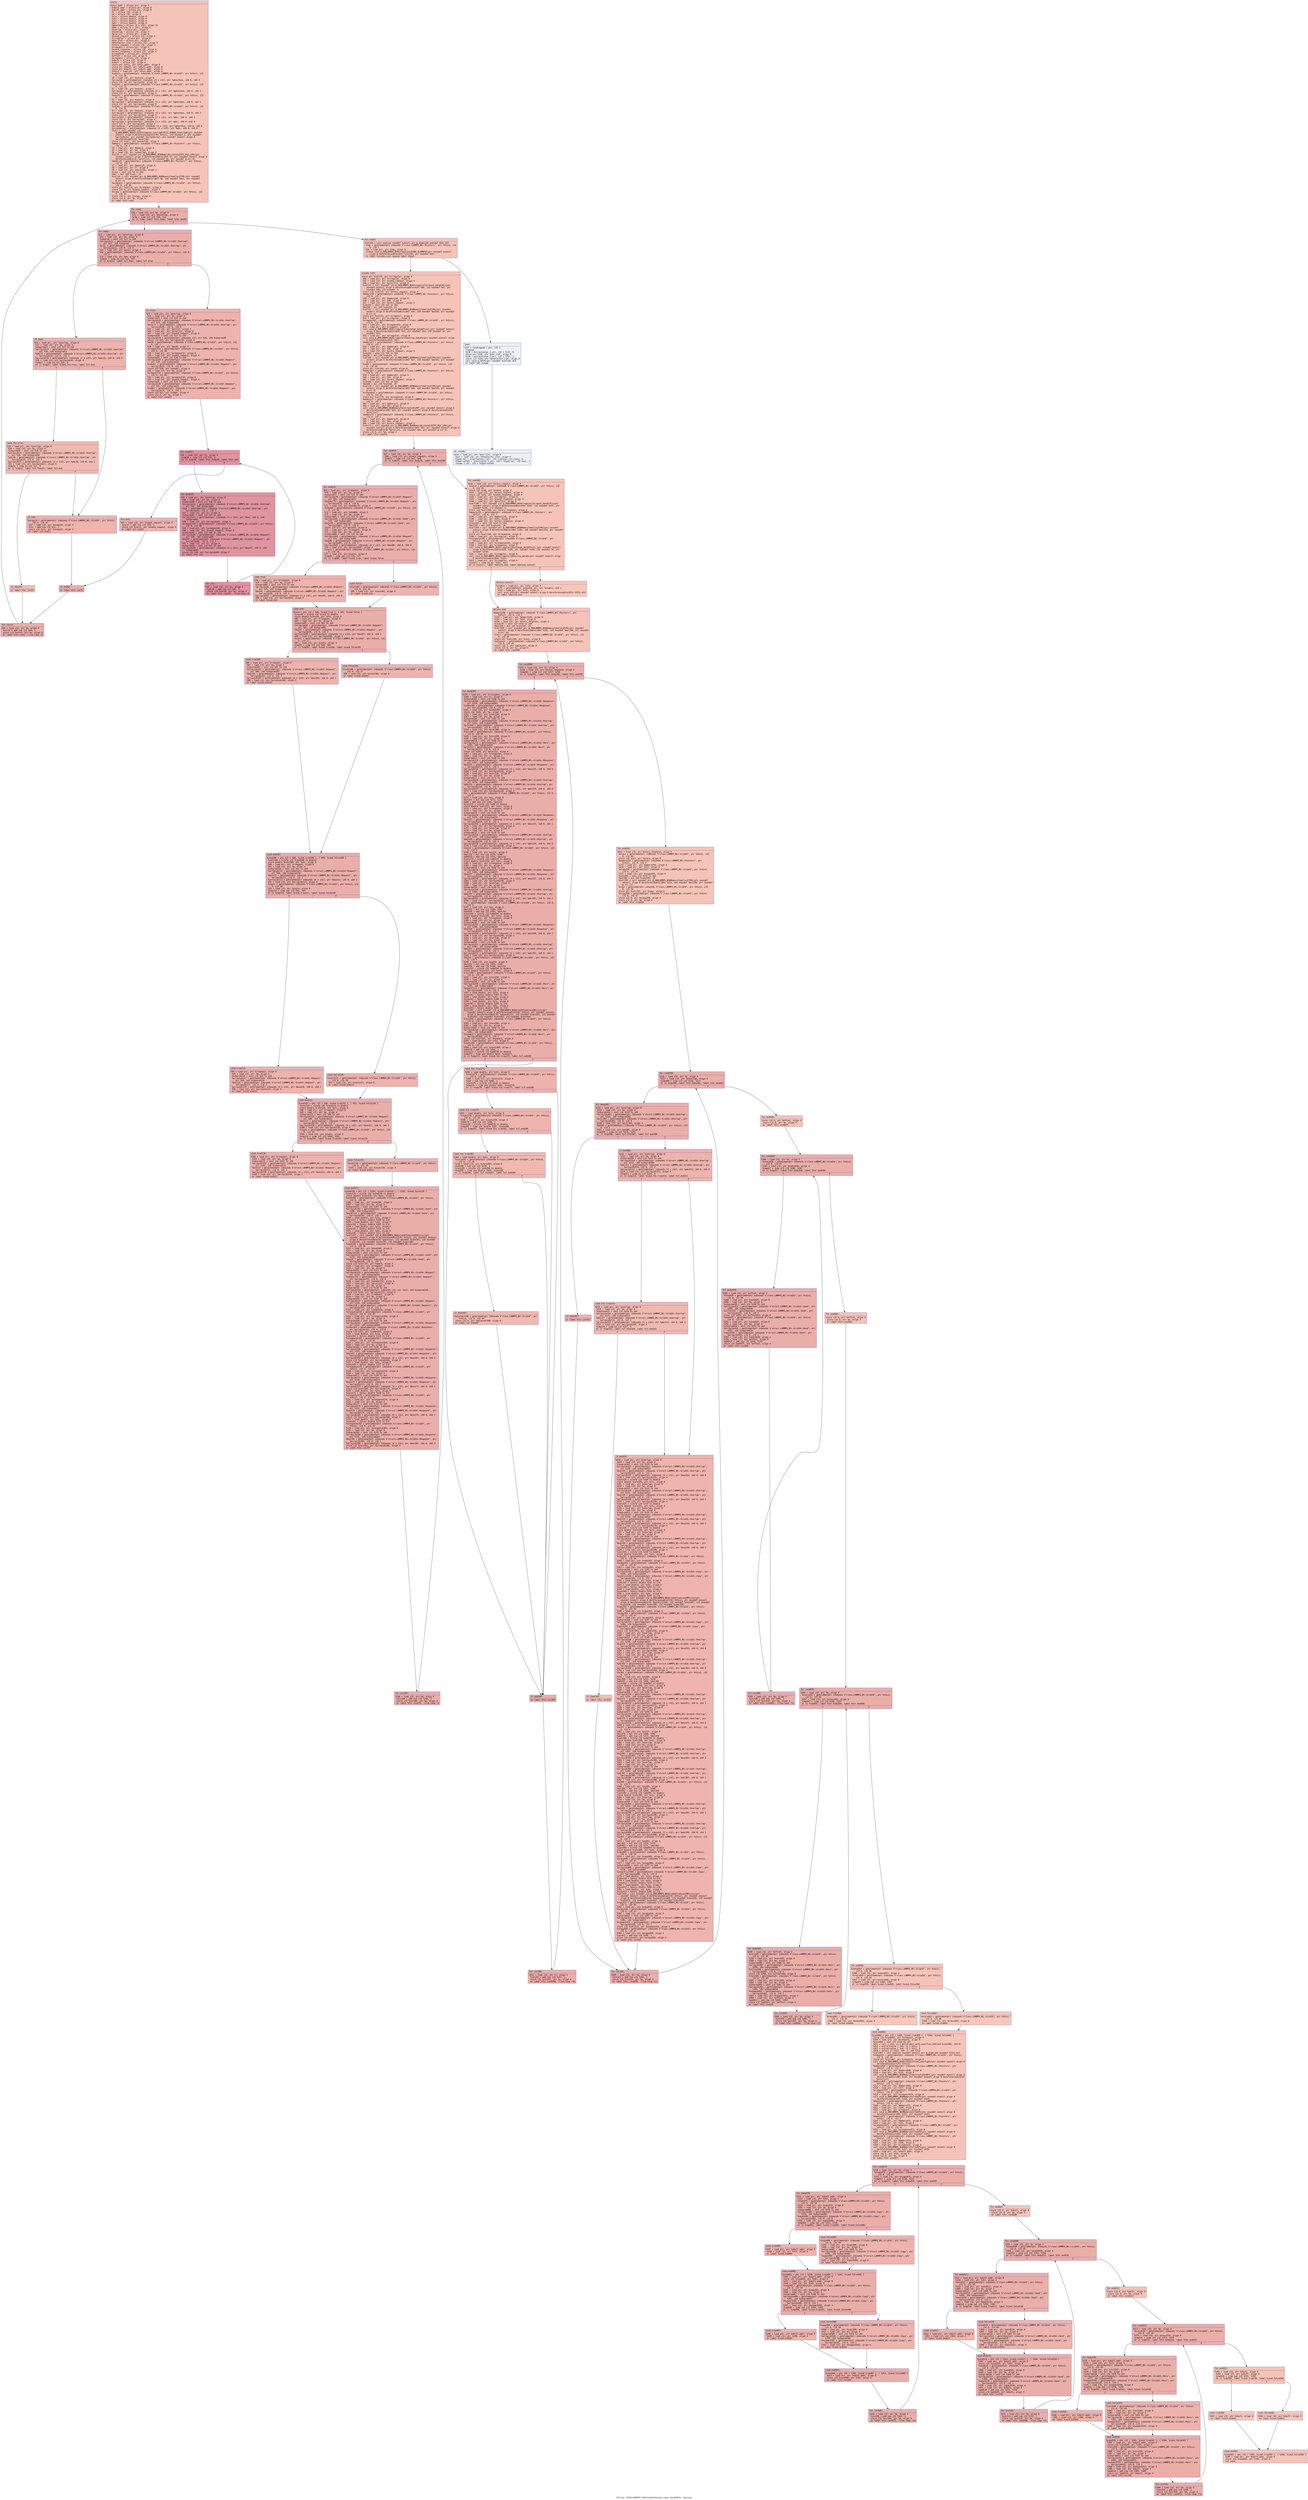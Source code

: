 digraph "CFG for '_ZN9LAMMPS_NS6Grid2d16setup_comm_tiledERiS1_' function" {
	label="CFG for '_ZN9LAMMPS_NS6Grid2d16setup_comm_tiledERiS1_' function";

	Node0x560f90e1efd0 [shape=record,color="#3d50c3ff", style=filled, fillcolor="#e8765c70" fontname="Courier",label="{entry:\l|  %this.addr = alloca ptr, align 8\l  %nbuf1.addr = alloca ptr, align 8\l  %nbuf2.addr = alloca ptr, align 8\l  %i = alloca i32, align 4\l  %m = alloca i32, align 4\l  %xlo = alloca double, align 8\l  %xhi = alloca double, align 8\l  %ylo = alloca double, align 8\l  %yhi = alloca double, align 8\l  %ghostbox = alloca [4 x i32], align 16\l  %pbc = alloca [2 x i32], align 4\l  %overlap = alloca ptr, align 8\l  %noverlap = alloca i32, align 4\l  %proclist = alloca ptr, align 8\l  %nsend_request = alloca i32, align 4\l  %irregular = alloca ptr, align 8\l  %exn.slot = alloca ptr, align 8\l  %ehselector.slot = alloca i32, align 4\l  %nrecv_request = alloca i32, align 4\l  %rrequest = alloca ptr, align 8\l  %nsend_response = alloca i32, align 4\l  %nrecv_response = alloca i32, align 4\l  %rresponse = alloca ptr, align 8\l  %offset = alloca i32, align 4\l  %nrequest = alloca i32, align 4\l  %nbufs = alloca i32, align 4\l  %nbufr = alloca i32, align 4\l  store ptr %this, ptr %this.addr, align 8\l  store ptr %nbuf1, ptr %nbuf1.addr, align 8\l  store ptr %nbuf2, ptr %nbuf2.addr, align 8\l  %this1 = load ptr, ptr %this.addr, align 8\l  %outxlo = getelementptr inbounds %\"class.LAMMPS_NS::Grid2d\", ptr %this1, i32\l... 0, i32 20\l  %0 = load i32, ptr %outxlo, align 8\l  %arrayidx = getelementptr inbounds [4 x i32], ptr %ghostbox, i64 0, i64 0\l  store i32 %0, ptr %arrayidx, align 16\l  %outxhi = getelementptr inbounds %\"class.LAMMPS_NS::Grid2d\", ptr %this1, i32\l... 0, i32 21\l  %1 = load i32, ptr %outxhi, align 4\l  %arrayidx2 = getelementptr inbounds [4 x i32], ptr %ghostbox, i64 0, i64 1\l  store i32 %1, ptr %arrayidx2, align 4\l  %outylo = getelementptr inbounds %\"class.LAMMPS_NS::Grid2d\", ptr %this1, i32\l... 0, i32 22\l  %2 = load i32, ptr %outylo, align 8\l  %arrayidx3 = getelementptr inbounds [4 x i32], ptr %ghostbox, i64 0, i64 2\l  store i32 %2, ptr %arrayidx3, align 8\l  %outyhi = getelementptr inbounds %\"class.LAMMPS_NS::Grid2d\", ptr %this1, i32\l... 0, i32 23\l  %3 = load i32, ptr %outyhi, align 4\l  %arrayidx4 = getelementptr inbounds [4 x i32], ptr %ghostbox, i64 0, i64 3\l  store i32 %3, ptr %arrayidx4, align 4\l  %arrayidx5 = getelementptr inbounds [2 x i32], ptr %pbc, i64 0, i64 1\l  store i32 0, ptr %arrayidx5, align 4\l  %arrayidx6 = getelementptr inbounds [2 x i32], ptr %pbc, i64 0, i64 0\l  store i32 0, ptr %arrayidx6, align 4\l  %arraydecay = getelementptr inbounds [4 x i32], ptr %ghostbox, i64 0, i64 0\l  %arraydecay7 = getelementptr inbounds [2 x i32], ptr %pbc, i64 0, i64 0\l  %call = call noundef i32\l... @_ZN9LAMMPS_NS6Grid2d15compute_overlapEiPiS1_RPNS0_7OverlapE(ptr noundef\l... nonnull align 8 dereferenceable(576) %this1, i32 noundef 1, ptr noundef\l... %arraydecay, ptr noundef %arraydecay7, ptr noundef nonnull align 8\l... dereferenceable(8) %overlap)\l  store i32 %call, ptr %noverlap, align 4\l  %memory = getelementptr inbounds %\"class.LAMMPS_NS::Pointers\", ptr %this1,\l... i32 0, i32 2\l  %4 = load ptr, ptr %memory, align 8\l  %5 = load ptr, ptr %4, align 8\l  %6 = load i32, ptr %noverlap, align 4\l  %call8 = call noundef ptr @_ZN9LAMMPS_NS6Memory6createIiEEPT_RS3_iPKc(ptr\l... noundef nonnull align 8 dereferenceable(184) %5, ptr noundef nonnull align 8\l... dereferenceable(8) %proclist, i32 noundef %6, ptr noundef @.str.4)\l  %memory9 = getelementptr inbounds %\"class.LAMMPS_NS::Pointers\", ptr %this1,\l... i32 0, i32 2\l  %7 = load ptr, ptr %memory9, align 8\l  %8 = load ptr, ptr %7, align 8\l  %9 = load i32, ptr %noverlap, align 4\l  %conv = sext i32 %9 to i64\l  %mul = mul i64 %conv, 24\l  %call10 = call noundef ptr @_ZN9LAMMPS_NS6Memory7smallocElPKc(ptr noundef\l... nonnull align 8 dereferenceable(184) %8, i64 noundef %mul, ptr noundef\l... @.str.5)\l  %srequest = getelementptr inbounds %\"class.LAMMPS_NS::Grid2d\", ptr %this1,\l... i32 0, i32 40\l  store ptr %call10, ptr %srequest, align 8\l  store i32 0, ptr %nsend_request, align 4\l  %ncopy = getelementptr inbounds %\"class.LAMMPS_NS::Grid2d\", ptr %this1, i32\l... 0, i32 47\l  store i32 0, ptr %ncopy, align 4\l  store i32 0, ptr %m, align 4\l  br label %for.cond\l}"];
	Node0x560f90e1efd0 -> Node0x560f90e201d0[tooltip="entry -> for.cond\nProbability 100.00%" ];
	Node0x560f90e201d0 [shape=record,color="#3d50c3ff", style=filled, fillcolor="#d0473d70" fontname="Courier",label="{for.cond:\l|  %10 = load i32, ptr %m, align 4\l  %11 = load i32, ptr %noverlap, align 4\l  %cmp = icmp slt i32 %10, %11\l  br i1 %cmp, label %for.body, label %for.end55\l|{<s0>T|<s1>F}}"];
	Node0x560f90e201d0:s0 -> Node0x560f90e2f240[tooltip="for.cond -> for.body\nProbability 96.88%" ];
	Node0x560f90e201d0:s1 -> Node0x560f90e2f2c0[tooltip="for.cond -> for.end55\nProbability 3.12%" ];
	Node0x560f90e2f240 [shape=record,color="#3d50c3ff", style=filled, fillcolor="#d0473d70" fontname="Courier",label="{for.body:\l|  %12 = load ptr, ptr %overlap, align 8\l  %13 = load i32, ptr %m, align 4\l  %idxprom = sext i32 %13 to i64\l  %arrayidx11 = getelementptr inbounds %\"struct.LAMMPS_NS::Grid2d::Overlap\",\l... ptr %12, i64 %idxprom\l  %proc = getelementptr inbounds %\"struct.LAMMPS_NS::Grid2d::Overlap\", ptr\l... %arrayidx11, i32 0, i32 0\l  %14 = load i32, ptr %proc, align 4\l  %me = getelementptr inbounds %\"class.LAMMPS_NS::Grid2d\", ptr %this1, i32 0,\l... i32 1\l  %15 = load i32, ptr %me, align 8\l  %cmp12 = icmp eq i32 %14, %15\l  br i1 %cmp12, label %if.then, label %if.else\l|{<s0>T|<s1>F}}"];
	Node0x560f90e2f240:s0 -> Node0x560f90e2fa20[tooltip="for.body -> if.then\nProbability 50.00%" ];
	Node0x560f90e2f240:s1 -> Node0x560f90e2fa90[tooltip="for.body -> if.else\nProbability 50.00%" ];
	Node0x560f90e2fa20 [shape=record,color="#3d50c3ff", style=filled, fillcolor="#d6524470" fontname="Courier",label="{if.then:\l|  %16 = load ptr, ptr %overlap, align 8\l  %17 = load i32, ptr %m, align 4\l  %idxprom13 = sext i32 %17 to i64\l  %arrayidx14 = getelementptr inbounds %\"struct.LAMMPS_NS::Grid2d::Overlap\",\l... ptr %16, i64 %idxprom13\l  %pbc15 = getelementptr inbounds %\"struct.LAMMPS_NS::Grid2d::Overlap\", ptr\l... %arrayidx14, i32 0, i32 2\l  %arrayidx16 = getelementptr inbounds [2 x i32], ptr %pbc15, i64 0, i64 0\l  %18 = load i32, ptr %arrayidx16, align 4\l  %cmp17 = icmp eq i32 %18, 0\l  br i1 %cmp17, label %land.lhs.true, label %if.end\l|{<s0>T|<s1>F}}"];
	Node0x560f90e2fa20:s0 -> Node0x560f90e30180[tooltip="if.then -> land.lhs.true\nProbability 37.50%" ];
	Node0x560f90e2fa20:s1 -> Node0x560f90e30200[tooltip="if.then -> if.end\nProbability 62.50%" ];
	Node0x560f90e30180 [shape=record,color="#3d50c3ff", style=filled, fillcolor="#de614d70" fontname="Courier",label="{land.lhs.true:\l|  %19 = load ptr, ptr %overlap, align 8\l  %20 = load i32, ptr %m, align 4\l  %idxprom18 = sext i32 %20 to i64\l  %arrayidx19 = getelementptr inbounds %\"struct.LAMMPS_NS::Grid2d::Overlap\",\l... ptr %19, i64 %idxprom18\l  %pbc20 = getelementptr inbounds %\"struct.LAMMPS_NS::Grid2d::Overlap\", ptr\l... %arrayidx19, i32 0, i32 2\l  %arrayidx21 = getelementptr inbounds [2 x i32], ptr %pbc20, i64 0, i64 1\l  %21 = load i32, ptr %arrayidx21, align 4\l  %cmp22 = icmp eq i32 %21, 0\l  br i1 %cmp22, label %if.then23, label %if.end\l|{<s0>T|<s1>F}}"];
	Node0x560f90e30180:s0 -> Node0x560f90e308f0[tooltip="land.lhs.true -> if.then23\nProbability 37.50%" ];
	Node0x560f90e30180:s1 -> Node0x560f90e30200[tooltip="land.lhs.true -> if.end\nProbability 62.50%" ];
	Node0x560f90e308f0 [shape=record,color="#3d50c3ff", style=filled, fillcolor="#e36c5570" fontname="Courier",label="{if.then23:\l|  br label %for.inc53\l}"];
	Node0x560f90e308f0 -> Node0x560f90e30a20[tooltip="if.then23 -> for.inc53\nProbability 100.00%" ];
	Node0x560f90e30200 [shape=record,color="#3d50c3ff", style=filled, fillcolor="#d8564670" fontname="Courier",label="{if.end:\l|  %ncopy24 = getelementptr inbounds %\"class.LAMMPS_NS::Grid2d\", ptr %this1,\l... i32 0, i32 47\l  %22 = load i32, ptr %ncopy24, align 4\l  %inc = add nsw i32 %22, 1\l  store i32 %inc, ptr %ncopy24, align 4\l  br label %if.end52\l}"];
	Node0x560f90e30200 -> Node0x560f90e30dc0[tooltip="if.end -> if.end52\nProbability 100.00%" ];
	Node0x560f90e2fa90 [shape=record,color="#3d50c3ff", style=filled, fillcolor="#d6524470" fontname="Courier",label="{if.else:\l|  %23 = load ptr, ptr %overlap, align 8\l  %24 = load i32, ptr %m, align 4\l  %idxprom25 = sext i32 %24 to i64\l  %arrayidx26 = getelementptr inbounds %\"struct.LAMMPS_NS::Grid2d::Overlap\",\l... ptr %23, i64 %idxprom25\l  %proc27 = getelementptr inbounds %\"struct.LAMMPS_NS::Grid2d::Overlap\", ptr\l... %arrayidx26, i32 0, i32 0\l  %25 = load i32, ptr %proc27, align 4\l  %26 = load ptr, ptr %proclist, align 8\l  %27 = load i32, ptr %nsend_request, align 4\l  %idxprom28 = sext i32 %27 to i64\l  %arrayidx29 = getelementptr inbounds i32, ptr %26, i64 %idxprom28\l  store i32 %25, ptr %arrayidx29, align 4\l  %me30 = getelementptr inbounds %\"class.LAMMPS_NS::Grid2d\", ptr %this1, i32\l... 0, i32 1\l  %28 = load i32, ptr %me30, align 8\l  %srequest31 = getelementptr inbounds %\"class.LAMMPS_NS::Grid2d\", ptr %this1,\l... i32 0, i32 40\l  %29 = load ptr, ptr %srequest31, align 8\l  %30 = load i32, ptr %nsend_request, align 4\l  %idxprom32 = sext i32 %30 to i64\l  %arrayidx33 = getelementptr inbounds %\"struct.LAMMPS_NS::Grid2d::Request\",\l... ptr %29, i64 %idxprom32\l  %sender = getelementptr inbounds %\"struct.LAMMPS_NS::Grid2d::Request\", ptr\l... %arrayidx33, i32 0, i32 0\l  store i32 %28, ptr %sender, align 4\l  %31 = load i32, ptr %m, align 4\l  %srequest34 = getelementptr inbounds %\"class.LAMMPS_NS::Grid2d\", ptr %this1,\l... i32 0, i32 40\l  %32 = load ptr, ptr %srequest34, align 8\l  %33 = load i32, ptr %nsend_request, align 4\l  %idxprom35 = sext i32 %33 to i64\l  %arrayidx36 = getelementptr inbounds %\"struct.LAMMPS_NS::Grid2d::Request\",\l... ptr %32, i64 %idxprom35\l  %index = getelementptr inbounds %\"struct.LAMMPS_NS::Grid2d::Request\", ptr\l... %arrayidx36, i32 0, i32 1\l  store i32 %31, ptr %index, align 4\l  store i32 0, ptr %i, align 4\l  br label %for.cond37\l}"];
	Node0x560f90e2fa90 -> Node0x560f90e321d0[tooltip="if.else -> for.cond37\nProbability 100.00%" ];
	Node0x560f90e321d0 [shape=record,color="#b70d28ff", style=filled, fillcolor="#b70d2870" fontname="Courier",label="{for.cond37:\l|  %34 = load i32, ptr %i, align 4\l  %cmp38 = icmp slt i32 %34, 4\l  br i1 %cmp38, label %for.body39, label %for.end\l|{<s0>T|<s1>F}}"];
	Node0x560f90e321d0:s0 -> Node0x560f90e2e760[tooltip="for.cond37 -> for.body39\nProbability 96.88%" ];
	Node0x560f90e321d0:s1 -> Node0x560f90e2e7e0[tooltip="for.cond37 -> for.end\nProbability 3.12%" ];
	Node0x560f90e2e760 [shape=record,color="#b70d28ff", style=filled, fillcolor="#b70d2870" fontname="Courier",label="{for.body39:\l|  %35 = load ptr, ptr %overlap, align 8\l  %36 = load i32, ptr %m, align 4\l  %idxprom40 = sext i32 %36 to i64\l  %arrayidx41 = getelementptr inbounds %\"struct.LAMMPS_NS::Grid2d::Overlap\",\l... ptr %35, i64 %idxprom40\l  %box = getelementptr inbounds %\"struct.LAMMPS_NS::Grid2d::Overlap\", ptr\l... %arrayidx41, i32 0, i32 1\l  %37 = load i32, ptr %i, align 4\l  %idxprom42 = sext i32 %37 to i64\l  %arrayidx43 = getelementptr inbounds [4 x i32], ptr %box, i64 0, i64\l... %idxprom42\l  %38 = load i32, ptr %arrayidx43, align 4\l  %srequest44 = getelementptr inbounds %\"class.LAMMPS_NS::Grid2d\", ptr %this1,\l... i32 0, i32 40\l  %39 = load ptr, ptr %srequest44, align 8\l  %40 = load i32, ptr %nsend_request, align 4\l  %idxprom45 = sext i32 %40 to i64\l  %arrayidx46 = getelementptr inbounds %\"struct.LAMMPS_NS::Grid2d::Request\",\l... ptr %39, i64 %idxprom45\l  %box47 = getelementptr inbounds %\"struct.LAMMPS_NS::Grid2d::Request\", ptr\l... %arrayidx46, i32 0, i32 2\l  %41 = load i32, ptr %i, align 4\l  %idxprom48 = sext i32 %41 to i64\l  %arrayidx49 = getelementptr inbounds [4 x i32], ptr %box47, i64 0, i64\l... %idxprom48\l  store i32 %38, ptr %arrayidx49, align 4\l  br label %for.inc\l}"];
	Node0x560f90e2e760 -> Node0x560f90e338c0[tooltip="for.body39 -> for.inc\nProbability 100.00%" ];
	Node0x560f90e338c0 [shape=record,color="#b70d28ff", style=filled, fillcolor="#b70d2870" fontname="Courier",label="{for.inc:\l|  %42 = load i32, ptr %i, align 4\l  %inc50 = add nsw i32 %42, 1\l  store i32 %inc50, ptr %i, align 4\l  br label %for.cond37, !llvm.loop !6\l}"];
	Node0x560f90e338c0 -> Node0x560f90e321d0[tooltip="for.inc -> for.cond37\nProbability 100.00%" ];
	Node0x560f90e2e7e0 [shape=record,color="#3d50c3ff", style=filled, fillcolor="#d6524470" fontname="Courier",label="{for.end:\l|  %43 = load i32, ptr %nsend_request, align 4\l  %inc51 = add nsw i32 %43, 1\l  store i32 %inc51, ptr %nsend_request, align 4\l  br label %if.end52\l}"];
	Node0x560f90e2e7e0 -> Node0x560f90e30dc0[tooltip="for.end -> if.end52\nProbability 100.00%" ];
	Node0x560f90e30dc0 [shape=record,color="#3d50c3ff", style=filled, fillcolor="#d24b4070" fontname="Courier",label="{if.end52:\l|  br label %for.inc53\l}"];
	Node0x560f90e30dc0 -> Node0x560f90e30a20[tooltip="if.end52 -> for.inc53\nProbability 100.00%" ];
	Node0x560f90e30a20 [shape=record,color="#3d50c3ff", style=filled, fillcolor="#d0473d70" fontname="Courier",label="{for.inc53:\l|  %44 = load i32, ptr %m, align 4\l  %inc54 = add nsw i32 %44, 1\l  store i32 %inc54, ptr %m, align 4\l  br label %for.cond, !llvm.loop !8\l}"];
	Node0x560f90e30a20 -> Node0x560f90e201d0[tooltip="for.inc53 -> for.cond\nProbability 100.00%" ];
	Node0x560f90e2f2c0 [shape=record,color="#3d50c3ff", style=filled, fillcolor="#e8765c70" fontname="Courier",label="{for.end55:\l|  %call56 = call noalias noundef nonnull ptr @_Znwm(i64 noundef 424) #11\l  %lmp = getelementptr inbounds %\"class.LAMMPS_NS::Pointers\", ptr %this1, i32\l... 0, i32 1\l  %45 = load ptr, ptr %lmp, align 8\l  invoke void @_ZN9LAMMPS_NS9IrregularC1EPNS_6LAMMPSE(ptr noundef nonnull\l... align 8 dereferenceable(424) %call56, ptr noundef %45)\l          to label %invoke.cont unwind label %lpad\l}"];
	Node0x560f90e2f2c0 -> Node0x560f90e346a0[tooltip="for.end55 -> invoke.cont\nProbability 100.00%" ];
	Node0x560f90e2f2c0 -> Node0x560f90e34720[tooltip="for.end55 -> lpad\nProbability 0.00%" ];
	Node0x560f90e346a0 [shape=record,color="#3d50c3ff", style=filled, fillcolor="#e8765c70" fontname="Courier",label="{invoke.cont:\l|  store ptr %call56, ptr %irregular, align 8\l  %46 = load ptr, ptr %irregular, align 8\l  %47 = load i32, ptr %nsend_request, align 4\l  %48 = load ptr, ptr %proclist, align 8\l  %call57 = call noundef i32 @_ZN9LAMMPS_NS9Irregular11create_dataEiPii(ptr\l... noundef nonnull align 8 dereferenceable(424) %46, i32 noundef %47, ptr\l... noundef %48, i32 noundef 1)\l  store i32 %call57, ptr %nrecv_request, align 4\l  %memory58 = getelementptr inbounds %\"class.LAMMPS_NS::Pointers\", ptr %this1,\l... i32 0, i32 2\l  %49 = load ptr, ptr %memory58, align 8\l  %50 = load ptr, ptr %49, align 8\l  %51 = load i32, ptr %nrecv_request, align 4\l  %conv59 = sext i32 %51 to i64\l  %mul60 = mul i64 %conv59, 24\l  %call61 = call noundef ptr @_ZN9LAMMPS_NS6Memory7smallocElPKc(ptr noundef\l... nonnull align 8 dereferenceable(184) %50, i64 noundef %mul60, ptr noundef\l... @.str.6)\l  store ptr %call61, ptr %rrequest, align 8\l  %52 = load ptr, ptr %irregular, align 8\l  %srequest62 = getelementptr inbounds %\"class.LAMMPS_NS::Grid2d\", ptr %this1,\l... i32 0, i32 40\l  %53 = load ptr, ptr %srequest62, align 8\l  %54 = load ptr, ptr %rrequest, align 8\l  call void @_ZN9LAMMPS_NS9Irregular13exchange_dataEPciS1_(ptr noundef nonnull\l... align 8 dereferenceable(424) %52, ptr noundef %53, i32 noundef 24, ptr\l... noundef %54)\l  %55 = load ptr, ptr %irregular, align 8\l  call void @_ZN9LAMMPS_NS9Irregular12destroy_dataEv(ptr noundef nonnull align\l... 8 dereferenceable(424) %55)\l  %memory63 = getelementptr inbounds %\"class.LAMMPS_NS::Pointers\", ptr %this1,\l... i32 0, i32 2\l  %56 = load ptr, ptr %memory63, align 8\l  %57 = load ptr, ptr %56, align 8\l  %58 = load i32, ptr %nrecv_request, align 4\l  %conv64 = sext i32 %58 to i64\l  %mul65 = mul i64 %conv64, 24\l  %call66 = call noundef ptr @_ZN9LAMMPS_NS6Memory7smallocElPKc(ptr noundef\l... nonnull align 8 dereferenceable(184) %57, i64 noundef %mul65, ptr noundef\l... @.str.7)\l  %send = getelementptr inbounds %\"class.LAMMPS_NS::Grid2d\", ptr %this1, i32\l... 0, i32 48\l  store ptr %call66, ptr %send, align 8\l  %memory67 = getelementptr inbounds %\"class.LAMMPS_NS::Pointers\", ptr %this1,\l... i32 0, i32 2\l  %59 = load ptr, ptr %memory67, align 8\l  %60 = load ptr, ptr %59, align 8\l  %61 = load i32, ptr %nrecv_request, align 4\l  %conv68 = sext i32 %61 to i64\l  %mul69 = mul i64 %conv68, 20\l  %call70 = call noundef ptr @_ZN9LAMMPS_NS6Memory7smallocElPKc(ptr noundef\l... nonnull align 8 dereferenceable(184) %60, i64 noundef %mul69, ptr noundef\l... @.str.8)\l  %sresponse = getelementptr inbounds %\"class.LAMMPS_NS::Grid2d\", ptr %this1,\l... i32 0, i32 42\l  store ptr %call70, ptr %sresponse, align 8\l  %memory71 = getelementptr inbounds %\"class.LAMMPS_NS::Pointers\", ptr %this1,\l... i32 0, i32 2\l  %62 = load ptr, ptr %memory71, align 8\l  %63 = load ptr, ptr %62, align 8\l  call void @_ZN9LAMMPS_NS6Memory7destroyIiEEvRPT_(ptr noundef nonnull align 8\l... dereferenceable(184) %63, ptr noundef nonnull align 8 dereferenceable(8)\l... %proclist)\l  %memory72 = getelementptr inbounds %\"class.LAMMPS_NS::Pointers\", ptr %this1,\l... i32 0, i32 2\l  %64 = load ptr, ptr %memory72, align 8\l  %65 = load ptr, ptr %64, align 8\l  %66 = load i32, ptr %nrecv_request, align 4\l  %call73 = call noundef ptr @_ZN9LAMMPS_NS6Memory6createIiEEPT_RS3_iPKc(ptr\l... noundef nonnull align 8 dereferenceable(184) %65, ptr noundef nonnull align 8\l... dereferenceable(8) %proclist, i32 noundef %66, ptr noundef @.str.4)\l  store i32 0, ptr %m, align 4\l  br label %for.cond74\l}"];
	Node0x560f90e346a0 -> Node0x560f90e37810[tooltip="invoke.cont -> for.cond74\nProbability 100.00%" ];
	Node0x560f90e37810 [shape=record,color="#3d50c3ff", style=filled, fillcolor="#d0473d70" fontname="Courier",label="{for.cond74:\l|  %67 = load i32, ptr %m, align 4\l  %68 = load i32, ptr %nrecv_request, align 4\l  %cmp75 = icmp slt i32 %67, %68\l  br i1 %cmp75, label %for.body76, label %for.end189\l|{<s0>T|<s1>F}}"];
	Node0x560f90e37810:s0 -> Node0x560f90e37ac0[tooltip="for.cond74 -> for.body76\nProbability 96.88%" ];
	Node0x560f90e37810:s1 -> Node0x560f90e37b40[tooltip="for.cond74 -> for.end189\nProbability 3.12%" ];
	Node0x560f90e37ac0 [shape=record,color="#3d50c3ff", style=filled, fillcolor="#d0473d70" fontname="Courier",label="{for.body76:\l|  %69 = load ptr, ptr %rrequest, align 8\l  %70 = load i32, ptr %m, align 4\l  %idxprom77 = sext i32 %70 to i64\l  %arrayidx78 = getelementptr inbounds %\"struct.LAMMPS_NS::Grid2d::Request\",\l... ptr %69, i64 %idxprom77\l  %sender79 = getelementptr inbounds %\"struct.LAMMPS_NS::Grid2d::Request\", ptr\l... %arrayidx78, i32 0, i32 0\l  %71 = load i32, ptr %sender79, align 4\l  %send80 = getelementptr inbounds %\"class.LAMMPS_NS::Grid2d\", ptr %this1, i32\l... 0, i32 48\l  %72 = load ptr, ptr %send80, align 8\l  %73 = load i32, ptr %m, align 4\l  %idxprom81 = sext i32 %73 to i64\l  %arrayidx82 = getelementptr inbounds %\"struct.LAMMPS_NS::Grid2d::Send\", ptr\l... %72, i64 %idxprom81\l  %proc83 = getelementptr inbounds %\"struct.LAMMPS_NS::Grid2d::Send\", ptr\l... %arrayidx82, i32 0, i32 0\l  store i32 %71, ptr %proc83, align 8\l  %74 = load ptr, ptr %rrequest, align 8\l  %75 = load i32, ptr %m, align 4\l  %idxprom84 = sext i32 %75 to i64\l  %arrayidx85 = getelementptr inbounds %\"struct.LAMMPS_NS::Grid2d::Request\",\l... ptr %74, i64 %idxprom84\l  %box86 = getelementptr inbounds %\"struct.LAMMPS_NS::Grid2d::Request\", ptr\l... %arrayidx85, i32 0, i32 2\l  %arrayidx87 = getelementptr inbounds [4 x i32], ptr %box86, i64 0, i64 0\l  %76 = load i32, ptr %arrayidx87, align 4\l  %inxlo = getelementptr inbounds %\"class.LAMMPS_NS::Grid2d\", ptr %this1, i32\l... 0, i32 16\l  %77 = load i32, ptr %inxlo, align 8\l  %cmp88 = icmp sgt i32 %76, %77\l  br i1 %cmp88, label %cond.true, label %cond.false\l|{<s0>T|<s1>F}}"];
	Node0x560f90e37ac0:s0 -> Node0x560f90e38c50[tooltip="for.body76 -> cond.true\nProbability 50.00%" ];
	Node0x560f90e37ac0:s1 -> Node0x560f90e38cd0[tooltip="for.body76 -> cond.false\nProbability 50.00%" ];
	Node0x560f90e38c50 [shape=record,color="#3d50c3ff", style=filled, fillcolor="#d6524470" fontname="Courier",label="{cond.true:\l|  %78 = load ptr, ptr %rrequest, align 8\l  %79 = load i32, ptr %m, align 4\l  %idxprom89 = sext i32 %79 to i64\l  %arrayidx90 = getelementptr inbounds %\"struct.LAMMPS_NS::Grid2d::Request\",\l... ptr %78, i64 %idxprom89\l  %box91 = getelementptr inbounds %\"struct.LAMMPS_NS::Grid2d::Request\", ptr\l... %arrayidx90, i32 0, i32 2\l  %arrayidx92 = getelementptr inbounds [4 x i32], ptr %box91, i64 0, i64 0\l  %80 = load i32, ptr %arrayidx92, align 4\l  br label %cond.end\l}"];
	Node0x560f90e38c50 -> Node0x560f90e39320[tooltip="cond.true -> cond.end\nProbability 100.00%" ];
	Node0x560f90e38cd0 [shape=record,color="#3d50c3ff", style=filled, fillcolor="#d6524470" fontname="Courier",label="{cond.false:\l|  %inxlo93 = getelementptr inbounds %\"class.LAMMPS_NS::Grid2d\", ptr %this1,\l... i32 0, i32 16\l  %81 = load i32, ptr %inxlo93, align 8\l  br label %cond.end\l}"];
	Node0x560f90e38cd0 -> Node0x560f90e39320[tooltip="cond.false -> cond.end\nProbability 100.00%" ];
	Node0x560f90e39320 [shape=record,color="#3d50c3ff", style=filled, fillcolor="#d0473d70" fontname="Courier",label="{cond.end:\l|  %cond = phi i32 [ %80, %cond.true ], [ %81, %cond.false ]\l  %conv94 = sitofp i32 %cond to double\l  store double %conv94, ptr %xlo, align 8\l  %82 = load ptr, ptr %rrequest, align 8\l  %83 = load i32, ptr %m, align 4\l  %idxprom95 = sext i32 %83 to i64\l  %arrayidx96 = getelementptr inbounds %\"struct.LAMMPS_NS::Grid2d::Request\",\l... ptr %82, i64 %idxprom95\l  %box97 = getelementptr inbounds %\"struct.LAMMPS_NS::Grid2d::Request\", ptr\l... %arrayidx96, i32 0, i32 2\l  %arrayidx98 = getelementptr inbounds [4 x i32], ptr %box97, i64 0, i64 1\l  %84 = load i32, ptr %arrayidx98, align 4\l  %inxhi = getelementptr inbounds %\"class.LAMMPS_NS::Grid2d\", ptr %this1, i32\l... 0, i32 17\l  %85 = load i32, ptr %inxhi, align 4\l  %cmp99 = icmp slt i32 %84, %85\l  br i1 %cmp99, label %cond.true100, label %cond.false105\l|{<s0>T|<s1>F}}"];
	Node0x560f90e39320:s0 -> Node0x560f90e39e00[tooltip="cond.end -> cond.true100\nProbability 50.00%" ];
	Node0x560f90e39320:s1 -> Node0x560f90e39ee0[tooltip="cond.end -> cond.false105\nProbability 50.00%" ];
	Node0x560f90e39e00 [shape=record,color="#3d50c3ff", style=filled, fillcolor="#d6524470" fontname="Courier",label="{cond.true100:\l|  %86 = load ptr, ptr %rrequest, align 8\l  %87 = load i32, ptr %m, align 4\l  %idxprom101 = sext i32 %87 to i64\l  %arrayidx102 = getelementptr inbounds %\"struct.LAMMPS_NS::Grid2d::Request\",\l... ptr %86, i64 %idxprom101\l  %box103 = getelementptr inbounds %\"struct.LAMMPS_NS::Grid2d::Request\", ptr\l... %arrayidx102, i32 0, i32 2\l  %arrayidx104 = getelementptr inbounds [4 x i32], ptr %box103, i64 0, i64 1\l  %88 = load i32, ptr %arrayidx104, align 4\l  br label %cond.end107\l}"];
	Node0x560f90e39e00 -> Node0x560f90e3a530[tooltip="cond.true100 -> cond.end107\nProbability 100.00%" ];
	Node0x560f90e39ee0 [shape=record,color="#3d50c3ff", style=filled, fillcolor="#d6524470" fontname="Courier",label="{cond.false105:\l|  %inxhi106 = getelementptr inbounds %\"class.LAMMPS_NS::Grid2d\", ptr %this1,\l... i32 0, i32 17\l  %89 = load i32, ptr %inxhi106, align 4\l  br label %cond.end107\l}"];
	Node0x560f90e39ee0 -> Node0x560f90e3a530[tooltip="cond.false105 -> cond.end107\nProbability 100.00%" ];
	Node0x560f90e3a530 [shape=record,color="#3d50c3ff", style=filled, fillcolor="#d0473d70" fontname="Courier",label="{cond.end107:\l|  %cond108 = phi i32 [ %88, %cond.true100 ], [ %89, %cond.false105 ]\l  %conv109 = sitofp i32 %cond108 to double\l  store double %conv109, ptr %xhi, align 8\l  %90 = load ptr, ptr %rrequest, align 8\l  %91 = load i32, ptr %m, align 4\l  %idxprom110 = sext i32 %91 to i64\l  %arrayidx111 = getelementptr inbounds %\"struct.LAMMPS_NS::Grid2d::Request\",\l... ptr %90, i64 %idxprom110\l  %box112 = getelementptr inbounds %\"struct.LAMMPS_NS::Grid2d::Request\", ptr\l... %arrayidx111, i32 0, i32 2\l  %arrayidx113 = getelementptr inbounds [4 x i32], ptr %box112, i64 0, i64 2\l  %92 = load i32, ptr %arrayidx113, align 4\l  %inylo = getelementptr inbounds %\"class.LAMMPS_NS::Grid2d\", ptr %this1, i32\l... 0, i32 18\l  %93 = load i32, ptr %inylo, align 8\l  %cmp114 = icmp sgt i32 %92, %93\l  br i1 %cmp114, label %cond.true115, label %cond.false120\l|{<s0>T|<s1>F}}"];
	Node0x560f90e3a530:s0 -> Node0x560f90e3b020[tooltip="cond.end107 -> cond.true115\nProbability 50.00%" ];
	Node0x560f90e3a530:s1 -> Node0x560f90e3b100[tooltip="cond.end107 -> cond.false120\nProbability 50.00%" ];
	Node0x560f90e3b020 [shape=record,color="#3d50c3ff", style=filled, fillcolor="#d6524470" fontname="Courier",label="{cond.true115:\l|  %94 = load ptr, ptr %rrequest, align 8\l  %95 = load i32, ptr %m, align 4\l  %idxprom116 = sext i32 %95 to i64\l  %arrayidx117 = getelementptr inbounds %\"struct.LAMMPS_NS::Grid2d::Request\",\l... ptr %94, i64 %idxprom116\l  %box118 = getelementptr inbounds %\"struct.LAMMPS_NS::Grid2d::Request\", ptr\l... %arrayidx117, i32 0, i32 2\l  %arrayidx119 = getelementptr inbounds [4 x i32], ptr %box118, i64 0, i64 2\l  %96 = load i32, ptr %arrayidx119, align 4\l  br label %cond.end122\l}"];
	Node0x560f90e3b020 -> Node0x560f90e34f30[tooltip="cond.true115 -> cond.end122\nProbability 100.00%" ];
	Node0x560f90e3b100 [shape=record,color="#3d50c3ff", style=filled, fillcolor="#d6524470" fontname="Courier",label="{cond.false120:\l|  %inylo121 = getelementptr inbounds %\"class.LAMMPS_NS::Grid2d\", ptr %this1,\l... i32 0, i32 18\l  %97 = load i32, ptr %inylo121, align 8\l  br label %cond.end122\l}"];
	Node0x560f90e3b100 -> Node0x560f90e34f30[tooltip="cond.false120 -> cond.end122\nProbability 100.00%" ];
	Node0x560f90e34f30 [shape=record,color="#3d50c3ff", style=filled, fillcolor="#d0473d70" fontname="Courier",label="{cond.end122:\l|  %cond123 = phi i32 [ %96, %cond.true115 ], [ %97, %cond.false120 ]\l  %conv124 = sitofp i32 %cond123 to double\l  store double %conv124, ptr %ylo, align 8\l  %98 = load ptr, ptr %rrequest, align 8\l  %99 = load i32, ptr %m, align 4\l  %idxprom125 = sext i32 %99 to i64\l  %arrayidx126 = getelementptr inbounds %\"struct.LAMMPS_NS::Grid2d::Request\",\l... ptr %98, i64 %idxprom125\l  %box127 = getelementptr inbounds %\"struct.LAMMPS_NS::Grid2d::Request\", ptr\l... %arrayidx126, i32 0, i32 2\l  %arrayidx128 = getelementptr inbounds [4 x i32], ptr %box127, i64 0, i64 3\l  %100 = load i32, ptr %arrayidx128, align 4\l  %inyhi = getelementptr inbounds %\"class.LAMMPS_NS::Grid2d\", ptr %this1, i32\l... 0, i32 19\l  %101 = load i32, ptr %inyhi, align 4\l  %cmp129 = icmp slt i32 %100, %101\l  br i1 %cmp129, label %cond.true130, label %cond.false135\l|{<s0>T|<s1>F}}"];
	Node0x560f90e34f30:s0 -> Node0x560f90e32a90[tooltip="cond.end122 -> cond.true130\nProbability 50.00%" ];
	Node0x560f90e34f30:s1 -> Node0x560f90e32b70[tooltip="cond.end122 -> cond.false135\nProbability 50.00%" ];
	Node0x560f90e32a90 [shape=record,color="#3d50c3ff", style=filled, fillcolor="#d6524470" fontname="Courier",label="{cond.true130:\l|  %102 = load ptr, ptr %rrequest, align 8\l  %103 = load i32, ptr %m, align 4\l  %idxprom131 = sext i32 %103 to i64\l  %arrayidx132 = getelementptr inbounds %\"struct.LAMMPS_NS::Grid2d::Request\",\l... ptr %102, i64 %idxprom131\l  %box133 = getelementptr inbounds %\"struct.LAMMPS_NS::Grid2d::Request\", ptr\l... %arrayidx132, i32 0, i32 2\l  %arrayidx134 = getelementptr inbounds [4 x i32], ptr %box133, i64 0, i64 3\l  %104 = load i32, ptr %arrayidx134, align 4\l  br label %cond.end137\l}"];
	Node0x560f90e32a90 -> Node0x560f90e32fc0[tooltip="cond.true130 -> cond.end137\nProbability 100.00%" ];
	Node0x560f90e32b70 [shape=record,color="#3d50c3ff", style=filled, fillcolor="#d6524470" fontname="Courier",label="{cond.false135:\l|  %inyhi136 = getelementptr inbounds %\"class.LAMMPS_NS::Grid2d\", ptr %this1,\l... i32 0, i32 19\l  %105 = load i32, ptr %inyhi136, align 4\l  br label %cond.end137\l}"];
	Node0x560f90e32b70 -> Node0x560f90e32fc0[tooltip="cond.false135 -> cond.end137\nProbability 100.00%" ];
	Node0x560f90e32fc0 [shape=record,color="#3d50c3ff", style=filled, fillcolor="#d0473d70" fontname="Courier",label="{cond.end137:\l|  %cond138 = phi i32 [ %104, %cond.true130 ], [ %105, %cond.false135 ]\l  %conv139 = sitofp i32 %cond138 to double\l  store double %conv139, ptr %yhi, align 8\l  %send140 = getelementptr inbounds %\"class.LAMMPS_NS::Grid2d\", ptr %this1,\l... i32 0, i32 48\l  %106 = load ptr, ptr %send140, align 8\l  %107 = load i32, ptr %m, align 4\l  %idxprom141 = sext i32 %107 to i64\l  %arrayidx142 = getelementptr inbounds %\"struct.LAMMPS_NS::Grid2d::Send\", ptr\l... %106, i64 %idxprom141\l  %packlist = getelementptr inbounds %\"struct.LAMMPS_NS::Grid2d::Send\", ptr\l... %arrayidx142, i32 0, i32 2\l  %108 = load double, ptr %xlo, align 8\l  %conv143 = fptosi double %108 to i32\l  %109 = load double, ptr %xhi, align 8\l  %conv144 = fptosi double %109 to i32\l  %110 = load double, ptr %ylo, align 8\l  %conv145 = fptosi double %110 to i32\l  %111 = load double, ptr %yhi, align 8\l  %conv146 = fptosi double %111 to i32\l  %call147 = call noundef i32 @_ZN9LAMMPS_NS6Grid2d7indicesERPiiiii(ptr\l... noundef nonnull align 8 dereferenceable(576) %this1, ptr noundef nonnull\l... align 8 dereferenceable(8) %packlist, i32 noundef %conv143, i32 noundef\l... %conv144, i32 noundef %conv145, i32 noundef %conv146)\l  %send148 = getelementptr inbounds %\"class.LAMMPS_NS::Grid2d\", ptr %this1,\l... i32 0, i32 48\l  %112 = load ptr, ptr %send148, align 8\l  %113 = load i32, ptr %m, align 4\l  %idxprom149 = sext i32 %113 to i64\l  %arrayidx150 = getelementptr inbounds %\"struct.LAMMPS_NS::Grid2d::Send\", ptr\l... %112, i64 %idxprom149\l  %npack = getelementptr inbounds %\"struct.LAMMPS_NS::Grid2d::Send\", ptr\l... %arrayidx150, i32 0, i32 1\l  store i32 %call147, ptr %npack, align 4\l  %114 = load ptr, ptr %rrequest, align 8\l  %115 = load i32, ptr %m, align 4\l  %idxprom151 = sext i32 %115 to i64\l  %arrayidx152 = getelementptr inbounds %\"struct.LAMMPS_NS::Grid2d::Request\",\l... ptr %114, i64 %idxprom151\l  %sender153 = getelementptr inbounds %\"struct.LAMMPS_NS::Grid2d::Request\",\l... ptr %arrayidx152, i32 0, i32 0\l  %116 = load i32, ptr %sender153, align 4\l  %117 = load ptr, ptr %proclist, align 8\l  %118 = load i32, ptr %m, align 4\l  %idxprom154 = sext i32 %118 to i64\l  %arrayidx155 = getelementptr inbounds i32, ptr %117, i64 %idxprom154\l  store i32 %116, ptr %arrayidx155, align 4\l  %119 = load ptr, ptr %rrequest, align 8\l  %120 = load i32, ptr %m, align 4\l  %idxprom156 = sext i32 %120 to i64\l  %arrayidx157 = getelementptr inbounds %\"struct.LAMMPS_NS::Grid2d::Request\",\l... ptr %119, i64 %idxprom156\l  %index158 = getelementptr inbounds %\"struct.LAMMPS_NS::Grid2d::Request\", ptr\l... %arrayidx157, i32 0, i32 1\l  %121 = load i32, ptr %index158, align 4\l  %sresponse159 = getelementptr inbounds %\"class.LAMMPS_NS::Grid2d\", ptr\l... %this1, i32 0, i32 42\l  %122 = load ptr, ptr %sresponse159, align 8\l  %123 = load i32, ptr %m, align 4\l  %idxprom160 = sext i32 %123 to i64\l  %arrayidx161 = getelementptr inbounds %\"struct.LAMMPS_NS::Grid2d::Response\",\l... ptr %122, i64 %idxprom160\l  %index162 = getelementptr inbounds %\"struct.LAMMPS_NS::Grid2d::Response\",\l... ptr %arrayidx161, i32 0, i32 0\l  store i32 %121, ptr %index162, align 4\l  %124 = load double, ptr %xlo, align 8\l  %conv163 = fptosi double %124 to i32\l  %sresponse164 = getelementptr inbounds %\"class.LAMMPS_NS::Grid2d\", ptr\l... %this1, i32 0, i32 42\l  %125 = load ptr, ptr %sresponse164, align 8\l  %126 = load i32, ptr %m, align 4\l  %idxprom165 = sext i32 %126 to i64\l  %arrayidx166 = getelementptr inbounds %\"struct.LAMMPS_NS::Grid2d::Response\",\l... ptr %125, i64 %idxprom165\l  %box167 = getelementptr inbounds %\"struct.LAMMPS_NS::Grid2d::Response\", ptr\l... %arrayidx166, i32 0, i32 1\l  %arrayidx168 = getelementptr inbounds [4 x i32], ptr %box167, i64 0, i64 0\l  store i32 %conv163, ptr %arrayidx168, align 4\l  %127 = load double, ptr %xhi, align 8\l  %conv169 = fptosi double %127 to i32\l  %sresponse170 = getelementptr inbounds %\"class.LAMMPS_NS::Grid2d\", ptr\l... %this1, i32 0, i32 42\l  %128 = load ptr, ptr %sresponse170, align 8\l  %129 = load i32, ptr %m, align 4\l  %idxprom171 = sext i32 %129 to i64\l  %arrayidx172 = getelementptr inbounds %\"struct.LAMMPS_NS::Grid2d::Response\",\l... ptr %128, i64 %idxprom171\l  %box173 = getelementptr inbounds %\"struct.LAMMPS_NS::Grid2d::Response\", ptr\l... %arrayidx172, i32 0, i32 1\l  %arrayidx174 = getelementptr inbounds [4 x i32], ptr %box173, i64 0, i64 1\l  store i32 %conv169, ptr %arrayidx174, align 4\l  %130 = load double, ptr %ylo, align 8\l  %conv175 = fptosi double %130 to i32\l  %sresponse176 = getelementptr inbounds %\"class.LAMMPS_NS::Grid2d\", ptr\l... %this1, i32 0, i32 42\l  %131 = load ptr, ptr %sresponse176, align 8\l  %132 = load i32, ptr %m, align 4\l  %idxprom177 = sext i32 %132 to i64\l  %arrayidx178 = getelementptr inbounds %\"struct.LAMMPS_NS::Grid2d::Response\",\l... ptr %131, i64 %idxprom177\l  %box179 = getelementptr inbounds %\"struct.LAMMPS_NS::Grid2d::Response\", ptr\l... %arrayidx178, i32 0, i32 1\l  %arrayidx180 = getelementptr inbounds [4 x i32], ptr %box179, i64 0, i64 2\l  store i32 %conv175, ptr %arrayidx180, align 4\l  %133 = load double, ptr %yhi, align 8\l  %conv181 = fptosi double %133 to i32\l  %sresponse182 = getelementptr inbounds %\"class.LAMMPS_NS::Grid2d\", ptr\l... %this1, i32 0, i32 42\l  %134 = load ptr, ptr %sresponse182, align 8\l  %135 = load i32, ptr %m, align 4\l  %idxprom183 = sext i32 %135 to i64\l  %arrayidx184 = getelementptr inbounds %\"struct.LAMMPS_NS::Grid2d::Response\",\l... ptr %134, i64 %idxprom183\l  %box185 = getelementptr inbounds %\"struct.LAMMPS_NS::Grid2d::Response\", ptr\l... %arrayidx184, i32 0, i32 1\l  %arrayidx186 = getelementptr inbounds [4 x i32], ptr %box185, i64 0, i64 3\l  store i32 %conv181, ptr %arrayidx186, align 4\l  br label %for.inc187\l}"];
	Node0x560f90e32fc0 -> Node0x560f90e41bd0[tooltip="cond.end137 -> for.inc187\nProbability 100.00%" ];
	Node0x560f90e41bd0 [shape=record,color="#3d50c3ff", style=filled, fillcolor="#d0473d70" fontname="Courier",label="{for.inc187:\l|  %136 = load i32, ptr %m, align 4\l  %inc188 = add nsw i32 %136, 1\l  store i32 %inc188, ptr %m, align 4\l  br label %for.cond74, !llvm.loop !9\l}"];
	Node0x560f90e41bd0 -> Node0x560f90e37810[tooltip="for.inc187 -> for.cond74\nProbability 100.00%" ];
	Node0x560f90e34720 [shape=record,color="#3d50c3ff", style=filled, fillcolor="#d4dbe670" fontname="Courier",label="{lpad:\l|  %137 = landingpad \{ ptr, i32 \}\l          cleanup\l  %138 = extractvalue \{ ptr, i32 \} %137, 0\l  store ptr %138, ptr %exn.slot, align 8\l  %139 = extractvalue \{ ptr, i32 \} %137, 1\l  store i32 %139, ptr %ehselector.slot, align 4\l  call void @_ZdlPv(ptr noundef %call56) #12\l  br label %eh.resume\l}"];
	Node0x560f90e34720 -> Node0x560f90e42410[tooltip="lpad -> eh.resume\nProbability 100.00%" ];
	Node0x560f90e37b40 [shape=record,color="#3d50c3ff", style=filled, fillcolor="#e8765c70" fontname="Courier",label="{for.end189:\l|  %140 = load i32, ptr %nrecv_request, align 4\l  %nsend = getelementptr inbounds %\"class.LAMMPS_NS::Grid2d\", ptr %this1, i32\l... 0, i32 45\l  store i32 %140, ptr %nsend, align 4\l  %141 = load i32, ptr %nrecv_request, align 4\l  store i32 %141, ptr %nsend_response, align 4\l  %142 = load ptr, ptr %irregular, align 8\l  %143 = load i32, ptr %nsend_response, align 4\l  %144 = load ptr, ptr %proclist, align 8\l  %call190 = call noundef i32 @_ZN9LAMMPS_NS9Irregular11create_dataEiPii(ptr\l... noundef nonnull align 8 dereferenceable(424) %142, i32 noundef %143, ptr\l... noundef %144, i32 noundef 1)\l  store i32 %call190, ptr %nrecv_response, align 4\l  %memory191 = getelementptr inbounds %\"class.LAMMPS_NS::Pointers\", ptr\l... %this1, i32 0, i32 2\l  %145 = load ptr, ptr %memory191, align 8\l  %146 = load ptr, ptr %145, align 8\l  %147 = load i32, ptr %nrecv_response, align 4\l  %conv192 = sext i32 %147 to i64\l  %mul193 = mul i64 %conv192, 20\l  %call194 = call noundef ptr @_ZN9LAMMPS_NS6Memory7smallocElPKc(ptr noundef\l... nonnull align 8 dereferenceable(184) %146, i64 noundef %mul193, ptr noundef\l... @.str.9)\l  store ptr %call194, ptr %rresponse, align 8\l  %148 = load ptr, ptr %irregular, align 8\l  %sresponse195 = getelementptr inbounds %\"class.LAMMPS_NS::Grid2d\", ptr\l... %this1, i32 0, i32 42\l  %149 = load ptr, ptr %sresponse195, align 8\l  %150 = load ptr, ptr %rresponse, align 8\l  call void @_ZN9LAMMPS_NS9Irregular13exchange_dataEPciS1_(ptr noundef nonnull\l... align 8 dereferenceable(424) %148, ptr noundef %149, i32 noundef 20, ptr\l... noundef %150)\l  %151 = load ptr, ptr %irregular, align 8\l  call void @_ZN9LAMMPS_NS9Irregular12destroy_dataEv(ptr noundef nonnull align\l... 8 dereferenceable(424) %151)\l  %152 = load ptr, ptr %irregular, align 8\l  %isnull = icmp eq ptr %152, null\l  br i1 %isnull, label %delete.end, label %delete.notnull\l|{<s0>T|<s1>F}}"];
	Node0x560f90e37b40:s0 -> Node0x560f90e43830[tooltip="for.end189 -> delete.end\nProbability 37.50%" ];
	Node0x560f90e37b40:s1 -> Node0x560f90e43880[tooltip="for.end189 -> delete.notnull\nProbability 62.50%" ];
	Node0x560f90e43880 [shape=record,color="#3d50c3ff", style=filled, fillcolor="#ec7f6370" fontname="Courier",label="{delete.notnull:\l|  %vtable = load ptr, ptr %152, align 8\l  %vfn = getelementptr inbounds ptr, ptr %vtable, i64 1\l  %153 = load ptr, ptr %vfn, align 8\l  call void %153(ptr noundef nonnull align 8 dereferenceable(424) %152) #13\l  br label %delete.end\l}"];
	Node0x560f90e43880 -> Node0x560f90e43830[tooltip="delete.notnull -> delete.end\nProbability 100.00%" ];
	Node0x560f90e43830 [shape=record,color="#3d50c3ff", style=filled, fillcolor="#e8765c70" fontname="Courier",label="{delete.end:\l|  %memory196 = getelementptr inbounds %\"class.LAMMPS_NS::Pointers\", ptr\l... %this1, i32 0, i32 2\l  %154 = load ptr, ptr %memory196, align 8\l  %155 = load ptr, ptr %154, align 8\l  %156 = load i32, ptr %nrecv_response, align 4\l  %conv197 = sext i32 %156 to i64\l  %mul198 = mul i64 %conv197, 24\l  %call199 = call noundef ptr @_ZN9LAMMPS_NS6Memory7smallocElPKc(ptr noundef\l... nonnull align 8 dereferenceable(184) %155, i64 noundef %mul198, ptr noundef\l... @.str.10)\l  %recv = getelementptr inbounds %\"class.LAMMPS_NS::Grid2d\", ptr %this1, i32\l... 0, i32 49\l  store ptr %call199, ptr %recv, align 8\l  %adjacent = getelementptr inbounds %\"class.LAMMPS_NS::Grid2d\", ptr %this1,\l... i32 0, i32 44\l  store i32 1, ptr %adjacent, align 8\l  store i32 0, ptr %i, align 4\l  br label %for.cond200\l}"];
	Node0x560f90e43830 -> Node0x560f90e44630[tooltip="delete.end -> for.cond200\nProbability 100.00%" ];
	Node0x560f90e44630 [shape=record,color="#3d50c3ff", style=filled, fillcolor="#d0473d70" fontname="Courier",label="{for.cond200:\l|  %157 = load i32, ptr %i, align 4\l  %158 = load i32, ptr %nrecv_response, align 4\l  %cmp201 = icmp slt i32 %157, %158\l  br i1 %cmp201, label %for.body202, label %for.end292\l|{<s0>T|<s1>F}}"];
	Node0x560f90e44630:s0 -> Node0x560f90e448d0[tooltip="for.cond200 -> for.body202\nProbability 96.88%" ];
	Node0x560f90e44630:s1 -> Node0x560f90e44950[tooltip="for.cond200 -> for.end292\nProbability 3.12%" ];
	Node0x560f90e448d0 [shape=record,color="#3d50c3ff", style=filled, fillcolor="#d0473d70" fontname="Courier",label="{for.body202:\l|  %159 = load ptr, ptr %rresponse, align 8\l  %160 = load i32, ptr %i, align 4\l  %idxprom203 = sext i32 %160 to i64\l  %arrayidx204 = getelementptr inbounds %\"struct.LAMMPS_NS::Grid2d::Response\",\l... ptr %159, i64 %idxprom203\l  %index205 = getelementptr inbounds %\"struct.LAMMPS_NS::Grid2d::Response\",\l... ptr %arrayidx204, i32 0, i32 0\l  %161 = load i32, ptr %index205, align 4\l  store i32 %161, ptr %m, align 4\l  %162 = load ptr, ptr %overlap, align 8\l  %163 = load i32, ptr %m, align 4\l  %idxprom206 = sext i32 %163 to i64\l  %arrayidx207 = getelementptr inbounds %\"struct.LAMMPS_NS::Grid2d::Overlap\",\l... ptr %162, i64 %idxprom206\l  %proc208 = getelementptr inbounds %\"struct.LAMMPS_NS::Grid2d::Overlap\", ptr\l... %arrayidx207, i32 0, i32 0\l  %164 = load i32, ptr %proc208, align 4\l  %recv209 = getelementptr inbounds %\"class.LAMMPS_NS::Grid2d\", ptr %this1,\l... i32 0, i32 49\l  %165 = load ptr, ptr %recv209, align 8\l  %166 = load i32, ptr %i, align 4\l  %idxprom210 = sext i32 %166 to i64\l  %arrayidx211 = getelementptr inbounds %\"struct.LAMMPS_NS::Grid2d::Recv\", ptr\l... %165, i64 %idxprom210\l  %proc212 = getelementptr inbounds %\"struct.LAMMPS_NS::Grid2d::Recv\", ptr\l... %arrayidx211, i32 0, i32 0\l  store i32 %164, ptr %proc212, align 8\l  %167 = load ptr, ptr %rresponse, align 8\l  %168 = load i32, ptr %i, align 4\l  %idxprom213 = sext i32 %168 to i64\l  %arrayidx214 = getelementptr inbounds %\"struct.LAMMPS_NS::Grid2d::Response\",\l... ptr %167, i64 %idxprom213\l  %box215 = getelementptr inbounds %\"struct.LAMMPS_NS::Grid2d::Response\", ptr\l... %arrayidx214, i32 0, i32 1\l  %arrayidx216 = getelementptr inbounds [4 x i32], ptr %box215, i64 0, i64 0\l  %169 = load i32, ptr %arrayidx216, align 4\l  %170 = load ptr, ptr %overlap, align 8\l  %171 = load i32, ptr %m, align 4\l  %idxprom217 = sext i32 %171 to i64\l  %arrayidx218 = getelementptr inbounds %\"struct.LAMMPS_NS::Grid2d::Overlap\",\l... ptr %170, i64 %idxprom217\l  %pbc219 = getelementptr inbounds %\"struct.LAMMPS_NS::Grid2d::Overlap\", ptr\l... %arrayidx218, i32 0, i32 2\l  %arrayidx220 = getelementptr inbounds [2 x i32], ptr %pbc219, i64 0, i64 0\l  %172 = load i32, ptr %arrayidx220, align 4\l  %nx = getelementptr inbounds %\"class.LAMMPS_NS::Grid2d\", ptr %this1, i32 0,\l... i32 4\l  %173 = load i32, ptr %nx, align 8\l  %mul221 = mul nsw i32 %172, %173\l  %add = add nsw i32 %169, %mul221\l  %conv222 = sitofp i32 %add to double\l  store double %conv222, ptr %xlo, align 8\l  %174 = load ptr, ptr %rresponse, align 8\l  %175 = load i32, ptr %i, align 4\l  %idxprom223 = sext i32 %175 to i64\l  %arrayidx224 = getelementptr inbounds %\"struct.LAMMPS_NS::Grid2d::Response\",\l... ptr %174, i64 %idxprom223\l  %box225 = getelementptr inbounds %\"struct.LAMMPS_NS::Grid2d::Response\", ptr\l... %arrayidx224, i32 0, i32 1\l  %arrayidx226 = getelementptr inbounds [4 x i32], ptr %box225, i64 0, i64 1\l  %176 = load i32, ptr %arrayidx226, align 4\l  %177 = load ptr, ptr %overlap, align 8\l  %178 = load i32, ptr %m, align 4\l  %idxprom227 = sext i32 %178 to i64\l  %arrayidx228 = getelementptr inbounds %\"struct.LAMMPS_NS::Grid2d::Overlap\",\l... ptr %177, i64 %idxprom227\l  %pbc229 = getelementptr inbounds %\"struct.LAMMPS_NS::Grid2d::Overlap\", ptr\l... %arrayidx228, i32 0, i32 2\l  %arrayidx230 = getelementptr inbounds [2 x i32], ptr %pbc229, i64 0, i64 0\l  %179 = load i32, ptr %arrayidx230, align 4\l  %nx231 = getelementptr inbounds %\"class.LAMMPS_NS::Grid2d\", ptr %this1, i32\l... 0, i32 4\l  %180 = load i32, ptr %nx231, align 8\l  %mul232 = mul nsw i32 %179, %180\l  %add233 = add nsw i32 %176, %mul232\l  %conv234 = sitofp i32 %add233 to double\l  store double %conv234, ptr %xhi, align 8\l  %181 = load ptr, ptr %rresponse, align 8\l  %182 = load i32, ptr %i, align 4\l  %idxprom235 = sext i32 %182 to i64\l  %arrayidx236 = getelementptr inbounds %\"struct.LAMMPS_NS::Grid2d::Response\",\l... ptr %181, i64 %idxprom235\l  %box237 = getelementptr inbounds %\"struct.LAMMPS_NS::Grid2d::Response\", ptr\l... %arrayidx236, i32 0, i32 1\l  %arrayidx238 = getelementptr inbounds [4 x i32], ptr %box237, i64 0, i64 2\l  %183 = load i32, ptr %arrayidx238, align 4\l  %184 = load ptr, ptr %overlap, align 8\l  %185 = load i32, ptr %m, align 4\l  %idxprom239 = sext i32 %185 to i64\l  %arrayidx240 = getelementptr inbounds %\"struct.LAMMPS_NS::Grid2d::Overlap\",\l... ptr %184, i64 %idxprom239\l  %pbc241 = getelementptr inbounds %\"struct.LAMMPS_NS::Grid2d::Overlap\", ptr\l... %arrayidx240, i32 0, i32 2\l  %arrayidx242 = getelementptr inbounds [2 x i32], ptr %pbc241, i64 0, i64 1\l  %186 = load i32, ptr %arrayidx242, align 4\l  %ny = getelementptr inbounds %\"class.LAMMPS_NS::Grid2d\", ptr %this1, i32 0,\l... i32 5\l  %187 = load i32, ptr %ny, align 4\l  %mul243 = mul nsw i32 %186, %187\l  %add244 = add nsw i32 %183, %mul243\l  %conv245 = sitofp i32 %add244 to double\l  store double %conv245, ptr %ylo, align 8\l  %188 = load ptr, ptr %rresponse, align 8\l  %189 = load i32, ptr %i, align 4\l  %idxprom246 = sext i32 %189 to i64\l  %arrayidx247 = getelementptr inbounds %\"struct.LAMMPS_NS::Grid2d::Response\",\l... ptr %188, i64 %idxprom246\l  %box248 = getelementptr inbounds %\"struct.LAMMPS_NS::Grid2d::Response\", ptr\l... %arrayidx247, i32 0, i32 1\l  %arrayidx249 = getelementptr inbounds [4 x i32], ptr %box248, i64 0, i64 3\l  %190 = load i32, ptr %arrayidx249, align 4\l  %191 = load ptr, ptr %overlap, align 8\l  %192 = load i32, ptr %m, align 4\l  %idxprom250 = sext i32 %192 to i64\l  %arrayidx251 = getelementptr inbounds %\"struct.LAMMPS_NS::Grid2d::Overlap\",\l... ptr %191, i64 %idxprom250\l  %pbc252 = getelementptr inbounds %\"struct.LAMMPS_NS::Grid2d::Overlap\", ptr\l... %arrayidx251, i32 0, i32 2\l  %arrayidx253 = getelementptr inbounds [2 x i32], ptr %pbc252, i64 0, i64 1\l  %193 = load i32, ptr %arrayidx253, align 4\l  %ny254 = getelementptr inbounds %\"class.LAMMPS_NS::Grid2d\", ptr %this1, i32\l... 0, i32 5\l  %194 = load i32, ptr %ny254, align 4\l  %mul255 = mul nsw i32 %193, %194\l  %add256 = add nsw i32 %190, %mul255\l  %conv257 = sitofp i32 %add256 to double\l  store double %conv257, ptr %yhi, align 8\l  %recv258 = getelementptr inbounds %\"class.LAMMPS_NS::Grid2d\", ptr %this1,\l... i32 0, i32 49\l  %195 = load ptr, ptr %recv258, align 8\l  %196 = load i32, ptr %i, align 4\l  %idxprom259 = sext i32 %196 to i64\l  %arrayidx260 = getelementptr inbounds %\"struct.LAMMPS_NS::Grid2d::Recv\", ptr\l... %195, i64 %idxprom259\l  %unpacklist = getelementptr inbounds %\"struct.LAMMPS_NS::Grid2d::Recv\", ptr\l... %arrayidx260, i32 0, i32 2\l  %197 = load double, ptr %xlo, align 8\l  %conv261 = fptosi double %197 to i32\l  %198 = load double, ptr %xhi, align 8\l  %conv262 = fptosi double %198 to i32\l  %199 = load double, ptr %ylo, align 8\l  %conv263 = fptosi double %199 to i32\l  %200 = load double, ptr %yhi, align 8\l  %conv264 = fptosi double %200 to i32\l  %call265 = call noundef i32 @_ZN9LAMMPS_NS6Grid2d7indicesERPiiiii(ptr\l... noundef nonnull align 8 dereferenceable(576) %this1, ptr noundef nonnull\l... align 8 dereferenceable(8) %unpacklist, i32 noundef %conv261, i32 noundef\l... %conv262, i32 noundef %conv263, i32 noundef %conv264)\l  %recv266 = getelementptr inbounds %\"class.LAMMPS_NS::Grid2d\", ptr %this1,\l... i32 0, i32 49\l  %201 = load ptr, ptr %recv266, align 8\l  %202 = load i32, ptr %i, align 4\l  %idxprom267 = sext i32 %202 to i64\l  %arrayidx268 = getelementptr inbounds %\"struct.LAMMPS_NS::Grid2d::Recv\", ptr\l... %201, i64 %idxprom267\l  %nunpack = getelementptr inbounds %\"struct.LAMMPS_NS::Grid2d::Recv\", ptr\l... %arrayidx268, i32 0, i32 1\l  store i32 %call265, ptr %nunpack, align 4\l  %203 = load double, ptr %xlo, align 8\l  %inxhi269 = getelementptr inbounds %\"class.LAMMPS_NS::Grid2d\", ptr %this1,\l... i32 0, i32 17\l  %204 = load i32, ptr %inxhi269, align 4\l  %add270 = add nsw i32 %204, 1\l  %conv271 = sitofp i32 %add270 to double\l  %cmp272 = fcmp une double %203, %conv271\l  br i1 %cmp272, label %land.lhs.true273, label %if.end289\l|{<s0>T|<s1>F}}"];
	Node0x560f90e448d0:s0 -> Node0x560f90e4b070[tooltip="for.body202 -> land.lhs.true273\nProbability 62.50%" ];
	Node0x560f90e448d0:s1 -> Node0x560f90e4b110[tooltip="for.body202 -> if.end289\nProbability 37.50%" ];
	Node0x560f90e4b070 [shape=record,color="#3d50c3ff", style=filled, fillcolor="#d6524470" fontname="Courier",label="{land.lhs.true273:\l|  %205 = load double, ptr %xhi, align 8\l  %inxlo274 = getelementptr inbounds %\"class.LAMMPS_NS::Grid2d\", ptr %this1,\l... i32 0, i32 16\l  %206 = load i32, ptr %inxlo274, align 8\l  %sub = sub nsw i32 %206, 1\l  %conv275 = sitofp i32 %sub to double\l  %cmp276 = fcmp une double %205, %conv275\l  br i1 %cmp276, label %land.lhs.true277, label %if.end289\l|{<s0>T|<s1>F}}"];
	Node0x560f90e4b070:s0 -> Node0x560f90e4b690[tooltip="land.lhs.true273 -> land.lhs.true277\nProbability 62.50%" ];
	Node0x560f90e4b070:s1 -> Node0x560f90e4b110[tooltip="land.lhs.true273 -> if.end289\nProbability 37.50%" ];
	Node0x560f90e4b690 [shape=record,color="#3d50c3ff", style=filled, fillcolor="#d8564670" fontname="Courier",label="{land.lhs.true277:\l|  %207 = load double, ptr %ylo, align 8\l  %inyhi278 = getelementptr inbounds %\"class.LAMMPS_NS::Grid2d\", ptr %this1,\l... i32 0, i32 19\l  %208 = load i32, ptr %inyhi278, align 4\l  %add279 = add nsw i32 %208, 1\l  %conv280 = sitofp i32 %add279 to double\l  %cmp281 = fcmp une double %207, %conv280\l  br i1 %cmp281, label %land.lhs.true282, label %if.end289\l|{<s0>T|<s1>F}}"];
	Node0x560f90e4b690:s0 -> Node0x560f90e4bba0[tooltip="land.lhs.true277 -> land.lhs.true282\nProbability 62.50%" ];
	Node0x560f90e4b690:s1 -> Node0x560f90e4b110[tooltip="land.lhs.true277 -> if.end289\nProbability 37.50%" ];
	Node0x560f90e4bba0 [shape=record,color="#3d50c3ff", style=filled, fillcolor="#dc5d4a70" fontname="Courier",label="{land.lhs.true282:\l|  %209 = load double, ptr %yhi, align 8\l  %inylo283 = getelementptr inbounds %\"class.LAMMPS_NS::Grid2d\", ptr %this1,\l... i32 0, i32 18\l  %210 = load i32, ptr %inylo283, align 8\l  %sub284 = sub nsw i32 %210, 1\l  %conv285 = sitofp i32 %sub284 to double\l  %cmp286 = fcmp une double %209, %conv285\l  br i1 %cmp286, label %if.then287, label %if.end289\l|{<s0>T|<s1>F}}"];
	Node0x560f90e4bba0:s0 -> Node0x560f90e4c080[tooltip="land.lhs.true282 -> if.then287\nProbability 62.50%" ];
	Node0x560f90e4bba0:s1 -> Node0x560f90e4b110[tooltip="land.lhs.true282 -> if.end289\nProbability 37.50%" ];
	Node0x560f90e4c080 [shape=record,color="#3d50c3ff", style=filled, fillcolor="#de614d70" fontname="Courier",label="{if.then287:\l|  %adjacent288 = getelementptr inbounds %\"class.LAMMPS_NS::Grid2d\", ptr\l... %this1, i32 0, i32 44\l  store i32 0, ptr %adjacent288, align 8\l  br label %if.end289\l}"];
	Node0x560f90e4c080 -> Node0x560f90e4b110[tooltip="if.then287 -> if.end289\nProbability 100.00%" ];
	Node0x560f90e4b110 [shape=record,color="#3d50c3ff", style=filled, fillcolor="#d0473d70" fontname="Courier",label="{if.end289:\l|  br label %for.inc290\l}"];
	Node0x560f90e4b110 -> Node0x560f90e4c380[tooltip="if.end289 -> for.inc290\nProbability 100.00%" ];
	Node0x560f90e4c380 [shape=record,color="#3d50c3ff", style=filled, fillcolor="#d0473d70" fontname="Courier",label="{for.inc290:\l|  %211 = load i32, ptr %i, align 4\l  %inc291 = add nsw i32 %211, 1\l  store i32 %inc291, ptr %i, align 4\l  br label %for.cond200, !llvm.loop !10\l}"];
	Node0x560f90e4c380 -> Node0x560f90e44630[tooltip="for.inc290 -> for.cond200\nProbability 100.00%" ];
	Node0x560f90e44950 [shape=record,color="#3d50c3ff", style=filled, fillcolor="#e8765c70" fontname="Courier",label="{for.end292:\l|  %212 = load i32, ptr %nrecv_response, align 4\l  %nrecv = getelementptr inbounds %\"class.LAMMPS_NS::Grid2d\", ptr %this1, i32\l... 0, i32 46\l  store i32 %212, ptr %nrecv, align 8\l  %memory293 = getelementptr inbounds %\"class.LAMMPS_NS::Pointers\", ptr\l... %this1, i32 0, i32 2\l  %213 = load ptr, ptr %memory293, align 8\l  %214 = load ptr, ptr %213, align 8\l  %ncopy294 = getelementptr inbounds %\"class.LAMMPS_NS::Grid2d\", ptr %this1,\l... i32 0, i32 47\l  %215 = load i32, ptr %ncopy294, align 4\l  %conv295 = sext i32 %215 to i64\l  %mul296 = mul i64 %conv295, 24\l  %call297 = call noundef ptr @_ZN9LAMMPS_NS6Memory7smallocElPKc(ptr noundef\l... nonnull align 8 dereferenceable(184) %214, i64 noundef %mul296, ptr noundef\l... @.str.11)\l  %copy = getelementptr inbounds %\"class.LAMMPS_NS::Grid2d\", ptr %this1, i32\l... 0, i32 50\l  store ptr %call297, ptr %copy, align 8\l  %ncopy298 = getelementptr inbounds %\"class.LAMMPS_NS::Grid2d\", ptr %this1,\l... i32 0, i32 47\l  store i32 0, ptr %ncopy298, align 4\l  store i32 0, ptr %m, align 4\l  br label %for.cond299\l}"];
	Node0x560f90e44950 -> Node0x560f90e3c980[tooltip="for.end292 -> for.cond299\nProbability 100.00%" ];
	Node0x560f90e3c980 [shape=record,color="#3d50c3ff", style=filled, fillcolor="#d0473d70" fontname="Courier",label="{for.cond299:\l|  %216 = load i32, ptr %m, align 4\l  %217 = load i32, ptr %noverlap, align 4\l  %cmp300 = icmp slt i32 %216, %217\l  br i1 %cmp300, label %for.body301, label %for.end424\l|{<s0>T|<s1>F}}"];
	Node0x560f90e3c980:s0 -> Node0x560f90e3cbf0[tooltip="for.cond299 -> for.body301\nProbability 96.88%" ];
	Node0x560f90e3c980:s1 -> Node0x560f90e3cc70[tooltip="for.cond299 -> for.end424\nProbability 3.12%" ];
	Node0x560f90e3cbf0 [shape=record,color="#3d50c3ff", style=filled, fillcolor="#d0473d70" fontname="Courier",label="{for.body301:\l|  %218 = load ptr, ptr %overlap, align 8\l  %219 = load i32, ptr %m, align 4\l  %idxprom302 = sext i32 %219 to i64\l  %arrayidx303 = getelementptr inbounds %\"struct.LAMMPS_NS::Grid2d::Overlap\",\l... ptr %218, i64 %idxprom302\l  %proc304 = getelementptr inbounds %\"struct.LAMMPS_NS::Grid2d::Overlap\", ptr\l... %arrayidx303, i32 0, i32 0\l  %220 = load i32, ptr %proc304, align 4\l  %me305 = getelementptr inbounds %\"class.LAMMPS_NS::Grid2d\", ptr %this1, i32\l... 0, i32 1\l  %221 = load i32, ptr %me305, align 8\l  %cmp306 = icmp ne i32 %220, %221\l  br i1 %cmp306, label %if.then307, label %if.end308\l|{<s0>T|<s1>F}}"];
	Node0x560f90e3cbf0:s0 -> Node0x560f90e3d380[tooltip="for.body301 -> if.then307\nProbability 50.00%" ];
	Node0x560f90e3cbf0:s1 -> Node0x560f90e3d400[tooltip="for.body301 -> if.end308\nProbability 50.00%" ];
	Node0x560f90e3d380 [shape=record,color="#3d50c3ff", style=filled, fillcolor="#d6524470" fontname="Courier",label="{if.then307:\l|  br label %for.inc422\l}"];
	Node0x560f90e3d380 -> Node0x560f90e3d530[tooltip="if.then307 -> for.inc422\nProbability 100.00%" ];
	Node0x560f90e3d400 [shape=record,color="#3d50c3ff", style=filled, fillcolor="#d6524470" fontname="Courier",label="{if.end308:\l|  %222 = load ptr, ptr %overlap, align 8\l  %223 = load i32, ptr %m, align 4\l  %idxprom309 = sext i32 %223 to i64\l  %arrayidx310 = getelementptr inbounds %\"struct.LAMMPS_NS::Grid2d::Overlap\",\l... ptr %222, i64 %idxprom309\l  %pbc311 = getelementptr inbounds %\"struct.LAMMPS_NS::Grid2d::Overlap\", ptr\l... %arrayidx310, i32 0, i32 2\l  %arrayidx312 = getelementptr inbounds [2 x i32], ptr %pbc311, i64 0, i64 0\l  %224 = load i32, ptr %arrayidx312, align 4\l  %cmp313 = icmp eq i32 %224, 0\l  br i1 %cmp313, label %land.lhs.true314, label %if.end321\l|{<s0>T|<s1>F}}"];
	Node0x560f90e3d400:s0 -> Node0x560f90e4fd90[tooltip="if.end308 -> land.lhs.true314\nProbability 37.50%" ];
	Node0x560f90e3d400:s1 -> Node0x560f90e4fe30[tooltip="if.end308 -> if.end321\nProbability 62.50%" ];
	Node0x560f90e4fd90 [shape=record,color="#3d50c3ff", style=filled, fillcolor="#de614d70" fontname="Courier",label="{land.lhs.true314:\l|  %225 = load ptr, ptr %overlap, align 8\l  %226 = load i32, ptr %m, align 4\l  %idxprom315 = sext i32 %226 to i64\l  %arrayidx316 = getelementptr inbounds %\"struct.LAMMPS_NS::Grid2d::Overlap\",\l... ptr %225, i64 %idxprom315\l  %pbc317 = getelementptr inbounds %\"struct.LAMMPS_NS::Grid2d::Overlap\", ptr\l... %arrayidx316, i32 0, i32 2\l  %arrayidx318 = getelementptr inbounds [2 x i32], ptr %pbc317, i64 0, i64 1\l  %227 = load i32, ptr %arrayidx318, align 4\l  %cmp319 = icmp eq i32 %227, 0\l  br i1 %cmp319, label %if.then320, label %if.end321\l|{<s0>T|<s1>F}}"];
	Node0x560f90e4fd90:s0 -> Node0x560f90e50510[tooltip="land.lhs.true314 -> if.then320\nProbability 37.50%" ];
	Node0x560f90e4fd90:s1 -> Node0x560f90e4fe30[tooltip="land.lhs.true314 -> if.end321\nProbability 62.50%" ];
	Node0x560f90e50510 [shape=record,color="#3d50c3ff", style=filled, fillcolor="#e36c5570" fontname="Courier",label="{if.then320:\l|  br label %for.inc422\l}"];
	Node0x560f90e50510 -> Node0x560f90e3d530[tooltip="if.then320 -> for.inc422\nProbability 100.00%" ];
	Node0x560f90e4fe30 [shape=record,color="#3d50c3ff", style=filled, fillcolor="#d8564670" fontname="Courier",label="{if.end321:\l|  %228 = load ptr, ptr %overlap, align 8\l  %229 = load i32, ptr %m, align 4\l  %idxprom322 = sext i32 %229 to i64\l  %arrayidx323 = getelementptr inbounds %\"struct.LAMMPS_NS::Grid2d::Overlap\",\l... ptr %228, i64 %idxprom322\l  %box324 = getelementptr inbounds %\"struct.LAMMPS_NS::Grid2d::Overlap\", ptr\l... %arrayidx323, i32 0, i32 1\l  %arrayidx325 = getelementptr inbounds [4 x i32], ptr %box324, i64 0, i64 0\l  %230 = load i32, ptr %arrayidx325, align 4\l  %conv326 = sitofp i32 %230 to double\l  store double %conv326, ptr %xlo, align 8\l  %231 = load ptr, ptr %overlap, align 8\l  %232 = load i32, ptr %m, align 4\l  %idxprom327 = sext i32 %232 to i64\l  %arrayidx328 = getelementptr inbounds %\"struct.LAMMPS_NS::Grid2d::Overlap\",\l... ptr %231, i64 %idxprom327\l  %box329 = getelementptr inbounds %\"struct.LAMMPS_NS::Grid2d::Overlap\", ptr\l... %arrayidx328, i32 0, i32 1\l  %arrayidx330 = getelementptr inbounds [4 x i32], ptr %box329, i64 0, i64 1\l  %233 = load i32, ptr %arrayidx330, align 4\l  %conv331 = sitofp i32 %233 to double\l  store double %conv331, ptr %xhi, align 8\l  %234 = load ptr, ptr %overlap, align 8\l  %235 = load i32, ptr %m, align 4\l  %idxprom332 = sext i32 %235 to i64\l  %arrayidx333 = getelementptr inbounds %\"struct.LAMMPS_NS::Grid2d::Overlap\",\l... ptr %234, i64 %idxprom332\l  %box334 = getelementptr inbounds %\"struct.LAMMPS_NS::Grid2d::Overlap\", ptr\l... %arrayidx333, i32 0, i32 1\l  %arrayidx335 = getelementptr inbounds [4 x i32], ptr %box334, i64 0, i64 2\l  %236 = load i32, ptr %arrayidx335, align 4\l  %conv336 = sitofp i32 %236 to double\l  store double %conv336, ptr %ylo, align 8\l  %237 = load ptr, ptr %overlap, align 8\l  %238 = load i32, ptr %m, align 4\l  %idxprom337 = sext i32 %238 to i64\l  %arrayidx338 = getelementptr inbounds %\"struct.LAMMPS_NS::Grid2d::Overlap\",\l... ptr %237, i64 %idxprom337\l  %box339 = getelementptr inbounds %\"struct.LAMMPS_NS::Grid2d::Overlap\", ptr\l... %arrayidx338, i32 0, i32 1\l  %arrayidx340 = getelementptr inbounds [4 x i32], ptr %box339, i64 0, i64 3\l  %239 = load i32, ptr %arrayidx340, align 4\l  %conv341 = sitofp i32 %239 to double\l  store double %conv341, ptr %yhi, align 8\l  %copy342 = getelementptr inbounds %\"class.LAMMPS_NS::Grid2d\", ptr %this1,\l... i32 0, i32 50\l  %240 = load ptr, ptr %copy342, align 8\l  %ncopy343 = getelementptr inbounds %\"class.LAMMPS_NS::Grid2d\", ptr %this1,\l... i32 0, i32 47\l  %241 = load i32, ptr %ncopy343, align 4\l  %idxprom344 = sext i32 %241 to i64\l  %arrayidx345 = getelementptr inbounds %\"struct.LAMMPS_NS::Grid2d::Copy\", ptr\l... %240, i64 %idxprom344\l  %packlist346 = getelementptr inbounds %\"struct.LAMMPS_NS::Grid2d::Copy\", ptr\l... %arrayidx345, i32 0, i32 2\l  %242 = load double, ptr %xlo, align 8\l  %conv347 = fptosi double %242 to i32\l  %243 = load double, ptr %xhi, align 8\l  %conv348 = fptosi double %243 to i32\l  %244 = load double, ptr %ylo, align 8\l  %conv349 = fptosi double %244 to i32\l  %245 = load double, ptr %yhi, align 8\l  %conv350 = fptosi double %245 to i32\l  %call351 = call noundef i32 @_ZN9LAMMPS_NS6Grid2d7indicesERPiiiii(ptr\l... noundef nonnull align 8 dereferenceable(576) %this1, ptr noundef nonnull\l... align 8 dereferenceable(8) %packlist346, i32 noundef %conv347, i32 noundef\l... %conv348, i32 noundef %conv349, i32 noundef %conv350)\l  %copy352 = getelementptr inbounds %\"class.LAMMPS_NS::Grid2d\", ptr %this1,\l... i32 0, i32 50\l  %246 = load ptr, ptr %copy352, align 8\l  %ncopy353 = getelementptr inbounds %\"class.LAMMPS_NS::Grid2d\", ptr %this1,\l... i32 0, i32 47\l  %247 = load i32, ptr %ncopy353, align 4\l  %idxprom354 = sext i32 %247 to i64\l  %arrayidx355 = getelementptr inbounds %\"struct.LAMMPS_NS::Grid2d::Copy\", ptr\l... %246, i64 %idxprom354\l  %npack356 = getelementptr inbounds %\"struct.LAMMPS_NS::Grid2d::Copy\", ptr\l... %arrayidx355, i32 0, i32 0\l  store i32 %call351, ptr %npack356, align 8\l  %248 = load ptr, ptr %overlap, align 8\l  %249 = load i32, ptr %m, align 4\l  %idxprom357 = sext i32 %249 to i64\l  %arrayidx358 = getelementptr inbounds %\"struct.LAMMPS_NS::Grid2d::Overlap\",\l... ptr %248, i64 %idxprom357\l  %box359 = getelementptr inbounds %\"struct.LAMMPS_NS::Grid2d::Overlap\", ptr\l... %arrayidx358, i32 0, i32 1\l  %arrayidx360 = getelementptr inbounds [4 x i32], ptr %box359, i64 0, i64 0\l  %250 = load i32, ptr %arrayidx360, align 4\l  %251 = load ptr, ptr %overlap, align 8\l  %252 = load i32, ptr %m, align 4\l  %idxprom361 = sext i32 %252 to i64\l  %arrayidx362 = getelementptr inbounds %\"struct.LAMMPS_NS::Grid2d::Overlap\",\l... ptr %251, i64 %idxprom361\l  %pbc363 = getelementptr inbounds %\"struct.LAMMPS_NS::Grid2d::Overlap\", ptr\l... %arrayidx362, i32 0, i32 2\l  %arrayidx364 = getelementptr inbounds [2 x i32], ptr %pbc363, i64 0, i64 0\l  %253 = load i32, ptr %arrayidx364, align 4\l  %nx365 = getelementptr inbounds %\"class.LAMMPS_NS::Grid2d\", ptr %this1, i32\l... 0, i32 4\l  %254 = load i32, ptr %nx365, align 8\l  %mul366 = mul nsw i32 %253, %254\l  %add367 = add nsw i32 %250, %mul366\l  %conv368 = sitofp i32 %add367 to double\l  store double %conv368, ptr %xlo, align 8\l  %255 = load ptr, ptr %overlap, align 8\l  %256 = load i32, ptr %m, align 4\l  %idxprom369 = sext i32 %256 to i64\l  %arrayidx370 = getelementptr inbounds %\"struct.LAMMPS_NS::Grid2d::Overlap\",\l... ptr %255, i64 %idxprom369\l  %box371 = getelementptr inbounds %\"struct.LAMMPS_NS::Grid2d::Overlap\", ptr\l... %arrayidx370, i32 0, i32 1\l  %arrayidx372 = getelementptr inbounds [4 x i32], ptr %box371, i64 0, i64 1\l  %257 = load i32, ptr %arrayidx372, align 4\l  %258 = load ptr, ptr %overlap, align 8\l  %259 = load i32, ptr %m, align 4\l  %idxprom373 = sext i32 %259 to i64\l  %arrayidx374 = getelementptr inbounds %\"struct.LAMMPS_NS::Grid2d::Overlap\",\l... ptr %258, i64 %idxprom373\l  %pbc375 = getelementptr inbounds %\"struct.LAMMPS_NS::Grid2d::Overlap\", ptr\l... %arrayidx374, i32 0, i32 2\l  %arrayidx376 = getelementptr inbounds [2 x i32], ptr %pbc375, i64 0, i64 0\l  %260 = load i32, ptr %arrayidx376, align 4\l  %nx377 = getelementptr inbounds %\"class.LAMMPS_NS::Grid2d\", ptr %this1, i32\l... 0, i32 4\l  %261 = load i32, ptr %nx377, align 8\l  %mul378 = mul nsw i32 %260, %261\l  %add379 = add nsw i32 %257, %mul378\l  %conv380 = sitofp i32 %add379 to double\l  store double %conv380, ptr %xhi, align 8\l  %262 = load ptr, ptr %overlap, align 8\l  %263 = load i32, ptr %m, align 4\l  %idxprom381 = sext i32 %263 to i64\l  %arrayidx382 = getelementptr inbounds %\"struct.LAMMPS_NS::Grid2d::Overlap\",\l... ptr %262, i64 %idxprom381\l  %box383 = getelementptr inbounds %\"struct.LAMMPS_NS::Grid2d::Overlap\", ptr\l... %arrayidx382, i32 0, i32 1\l  %arrayidx384 = getelementptr inbounds [4 x i32], ptr %box383, i64 0, i64 2\l  %264 = load i32, ptr %arrayidx384, align 4\l  %265 = load ptr, ptr %overlap, align 8\l  %266 = load i32, ptr %m, align 4\l  %idxprom385 = sext i32 %266 to i64\l  %arrayidx386 = getelementptr inbounds %\"struct.LAMMPS_NS::Grid2d::Overlap\",\l... ptr %265, i64 %idxprom385\l  %pbc387 = getelementptr inbounds %\"struct.LAMMPS_NS::Grid2d::Overlap\", ptr\l... %arrayidx386, i32 0, i32 2\l  %arrayidx388 = getelementptr inbounds [2 x i32], ptr %pbc387, i64 0, i64 1\l  %267 = load i32, ptr %arrayidx388, align 4\l  %ny389 = getelementptr inbounds %\"class.LAMMPS_NS::Grid2d\", ptr %this1, i32\l... 0, i32 5\l  %268 = load i32, ptr %ny389, align 4\l  %mul390 = mul nsw i32 %267, %268\l  %add391 = add nsw i32 %264, %mul390\l  %conv392 = sitofp i32 %add391 to double\l  store double %conv392, ptr %ylo, align 8\l  %269 = load ptr, ptr %overlap, align 8\l  %270 = load i32, ptr %m, align 4\l  %idxprom393 = sext i32 %270 to i64\l  %arrayidx394 = getelementptr inbounds %\"struct.LAMMPS_NS::Grid2d::Overlap\",\l... ptr %269, i64 %idxprom393\l  %box395 = getelementptr inbounds %\"struct.LAMMPS_NS::Grid2d::Overlap\", ptr\l... %arrayidx394, i32 0, i32 1\l  %arrayidx396 = getelementptr inbounds [4 x i32], ptr %box395, i64 0, i64 3\l  %271 = load i32, ptr %arrayidx396, align 4\l  %272 = load ptr, ptr %overlap, align 8\l  %273 = load i32, ptr %m, align 4\l  %idxprom397 = sext i32 %273 to i64\l  %arrayidx398 = getelementptr inbounds %\"struct.LAMMPS_NS::Grid2d::Overlap\",\l... ptr %272, i64 %idxprom397\l  %pbc399 = getelementptr inbounds %\"struct.LAMMPS_NS::Grid2d::Overlap\", ptr\l... %arrayidx398, i32 0, i32 2\l  %arrayidx400 = getelementptr inbounds [2 x i32], ptr %pbc399, i64 0, i64 1\l  %274 = load i32, ptr %arrayidx400, align 4\l  %ny401 = getelementptr inbounds %\"class.LAMMPS_NS::Grid2d\", ptr %this1, i32\l... 0, i32 5\l  %275 = load i32, ptr %ny401, align 4\l  %mul402 = mul nsw i32 %274, %275\l  %add403 = add nsw i32 %271, %mul402\l  %conv404 = sitofp i32 %add403 to double\l  store double %conv404, ptr %yhi, align 8\l  %copy405 = getelementptr inbounds %\"class.LAMMPS_NS::Grid2d\", ptr %this1,\l... i32 0, i32 50\l  %276 = load ptr, ptr %copy405, align 8\l  %ncopy406 = getelementptr inbounds %\"class.LAMMPS_NS::Grid2d\", ptr %this1,\l... i32 0, i32 47\l  %277 = load i32, ptr %ncopy406, align 4\l  %idxprom407 = sext i32 %277 to i64\l  %arrayidx408 = getelementptr inbounds %\"struct.LAMMPS_NS::Grid2d::Copy\", ptr\l... %276, i64 %idxprom407\l  %unpacklist409 = getelementptr inbounds %\"struct.LAMMPS_NS::Grid2d::Copy\",\l... ptr %arrayidx408, i32 0, i32 3\l  %278 = load double, ptr %xlo, align 8\l  %conv410 = fptosi double %278 to i32\l  %279 = load double, ptr %xhi, align 8\l  %conv411 = fptosi double %279 to i32\l  %280 = load double, ptr %ylo, align 8\l  %conv412 = fptosi double %280 to i32\l  %281 = load double, ptr %yhi, align 8\l  %conv413 = fptosi double %281 to i32\l  %call414 = call noundef i32 @_ZN9LAMMPS_NS6Grid2d7indicesERPiiiii(ptr\l... noundef nonnull align 8 dereferenceable(576) %this1, ptr noundef nonnull\l... align 8 dereferenceable(8) %unpacklist409, i32 noundef %conv410, i32 noundef\l... %conv411, i32 noundef %conv412, i32 noundef %conv413)\l  %copy415 = getelementptr inbounds %\"class.LAMMPS_NS::Grid2d\", ptr %this1,\l... i32 0, i32 50\l  %282 = load ptr, ptr %copy415, align 8\l  %ncopy416 = getelementptr inbounds %\"class.LAMMPS_NS::Grid2d\", ptr %this1,\l... i32 0, i32 47\l  %283 = load i32, ptr %ncopy416, align 4\l  %idxprom417 = sext i32 %283 to i64\l  %arrayidx418 = getelementptr inbounds %\"struct.LAMMPS_NS::Grid2d::Copy\", ptr\l... %282, i64 %idxprom417\l  %nunpack419 = getelementptr inbounds %\"struct.LAMMPS_NS::Grid2d::Copy\", ptr\l... %arrayidx418, i32 0, i32 1\l  store i32 %call414, ptr %nunpack419, align 4\l  %ncopy420 = getelementptr inbounds %\"class.LAMMPS_NS::Grid2d\", ptr %this1,\l... i32 0, i32 47\l  %284 = load i32, ptr %ncopy420, align 4\l  %inc421 = add nsw i32 %284, 1\l  store i32 %inc421, ptr %ncopy420, align 4\l  br label %for.inc422\l}"];
	Node0x560f90e4fe30 -> Node0x560f90e3d530[tooltip="if.end321 -> for.inc422\nProbability 100.00%" ];
	Node0x560f90e3d530 [shape=record,color="#3d50c3ff", style=filled, fillcolor="#d0473d70" fontname="Courier",label="{for.inc422:\l|  %285 = load i32, ptr %m, align 4\l  %inc423 = add nsw i32 %285, 1\l  store i32 %inc423, ptr %m, align 4\l  br label %for.cond299, !llvm.loop !11\l}"];
	Node0x560f90e3d530 -> Node0x560f90e3c980[tooltip="for.inc422 -> for.cond299\nProbability 100.00%" ];
	Node0x560f90e3cc70 [shape=record,color="#3d50c3ff", style=filled, fillcolor="#e8765c70" fontname="Courier",label="{for.end424:\l|  store i32 0, ptr %offset, align 4\l  store i32 0, ptr %m, align 4\l  br label %for.cond425\l}"];
	Node0x560f90e3cc70 -> Node0x560f90e57de0[tooltip="for.end424 -> for.cond425\nProbability 100.00%" ];
	Node0x560f90e57de0 [shape=record,color="#3d50c3ff", style=filled, fillcolor="#d0473d70" fontname="Courier",label="{for.cond425:\l|  %286 = load i32, ptr %m, align 4\l  %nsend426 = getelementptr inbounds %\"class.LAMMPS_NS::Grid2d\", ptr %this1,\l... i32 0, i32 45\l  %287 = load i32, ptr %nsend426, align 4\l  %cmp427 = icmp slt i32 %286, %287\l  br i1 %cmp427, label %for.body428, label %for.end440\l|{<s0>T|<s1>F}}"];
	Node0x560f90e57de0:s0 -> Node0x560f90e58170[tooltip="for.cond425 -> for.body428\nProbability 96.88%" ];
	Node0x560f90e57de0:s1 -> Node0x560f90e581f0[tooltip="for.cond425 -> for.end440\nProbability 3.12%" ];
	Node0x560f90e58170 [shape=record,color="#3d50c3ff", style=filled, fillcolor="#d0473d70" fontname="Courier",label="{for.body428:\l|  %288 = load i32, ptr %offset, align 4\l  %send429 = getelementptr inbounds %\"class.LAMMPS_NS::Grid2d\", ptr %this1,\l... i32 0, i32 48\l  %289 = load ptr, ptr %send429, align 8\l  %290 = load i32, ptr %m, align 4\l  %idxprom430 = sext i32 %290 to i64\l  %arrayidx431 = getelementptr inbounds %\"struct.LAMMPS_NS::Grid2d::Send\", ptr\l... %289, i64 %idxprom430\l  %offset432 = getelementptr inbounds %\"struct.LAMMPS_NS::Grid2d::Send\", ptr\l... %arrayidx431, i32 0, i32 3\l  store i32 %288, ptr %offset432, align 8\l  %send433 = getelementptr inbounds %\"class.LAMMPS_NS::Grid2d\", ptr %this1,\l... i32 0, i32 48\l  %291 = load ptr, ptr %send433, align 8\l  %292 = load i32, ptr %m, align 4\l  %idxprom434 = sext i32 %292 to i64\l  %arrayidx435 = getelementptr inbounds %\"struct.LAMMPS_NS::Grid2d::Send\", ptr\l... %291, i64 %idxprom434\l  %npack436 = getelementptr inbounds %\"struct.LAMMPS_NS::Grid2d::Send\", ptr\l... %arrayidx435, i32 0, i32 1\l  %293 = load i32, ptr %npack436, align 4\l  %294 = load i32, ptr %offset, align 4\l  %add437 = add nsw i32 %294, %293\l  store i32 %add437, ptr %offset, align 4\l  br label %for.inc438\l}"];
	Node0x560f90e58170 -> Node0x560f90e58f10[tooltip="for.body428 -> for.inc438\nProbability 100.00%" ];
	Node0x560f90e58f10 [shape=record,color="#3d50c3ff", style=filled, fillcolor="#d0473d70" fontname="Courier",label="{for.inc438:\l|  %295 = load i32, ptr %m, align 4\l  %inc439 = add nsw i32 %295, 1\l  store i32 %inc439, ptr %m, align 4\l  br label %for.cond425, !llvm.loop !12\l}"];
	Node0x560f90e58f10 -> Node0x560f90e57de0[tooltip="for.inc438 -> for.cond425\nProbability 100.00%" ];
	Node0x560f90e581f0 [shape=record,color="#3d50c3ff", style=filled, fillcolor="#e8765c70" fontname="Courier",label="{for.end440:\l|  store i32 0, ptr %offset, align 4\l  store i32 0, ptr %m, align 4\l  br label %for.cond441\l}"];
	Node0x560f90e581f0 -> Node0x560f90e594d0[tooltip="for.end440 -> for.cond441\nProbability 100.00%" ];
	Node0x560f90e594d0 [shape=record,color="#3d50c3ff", style=filled, fillcolor="#d0473d70" fontname="Courier",label="{for.cond441:\l|  %296 = load i32, ptr %m, align 4\l  %nrecv442 = getelementptr inbounds %\"class.LAMMPS_NS::Grid2d\", ptr %this1,\l... i32 0, i32 46\l  %297 = load i32, ptr %nrecv442, align 8\l  %cmp443 = icmp slt i32 %296, %297\l  br i1 %cmp443, label %for.body444, label %for.end456\l|{<s0>T|<s1>F}}"];
	Node0x560f90e594d0:s0 -> Node0x560f90e59860[tooltip="for.cond441 -> for.body444\nProbability 96.88%" ];
	Node0x560f90e594d0:s1 -> Node0x560f90e598e0[tooltip="for.cond441 -> for.end456\nProbability 3.12%" ];
	Node0x560f90e59860 [shape=record,color="#3d50c3ff", style=filled, fillcolor="#d0473d70" fontname="Courier",label="{for.body444:\l|  %298 = load i32, ptr %offset, align 4\l  %recv445 = getelementptr inbounds %\"class.LAMMPS_NS::Grid2d\", ptr %this1,\l... i32 0, i32 49\l  %299 = load ptr, ptr %recv445, align 8\l  %300 = load i32, ptr %m, align 4\l  %idxprom446 = sext i32 %300 to i64\l  %arrayidx447 = getelementptr inbounds %\"struct.LAMMPS_NS::Grid2d::Recv\", ptr\l... %299, i64 %idxprom446\l  %offset448 = getelementptr inbounds %\"struct.LAMMPS_NS::Grid2d::Recv\", ptr\l... %arrayidx447, i32 0, i32 3\l  store i32 %298, ptr %offset448, align 8\l  %recv449 = getelementptr inbounds %\"class.LAMMPS_NS::Grid2d\", ptr %this1,\l... i32 0, i32 49\l  %301 = load ptr, ptr %recv449, align 8\l  %302 = load i32, ptr %m, align 4\l  %idxprom450 = sext i32 %302 to i64\l  %arrayidx451 = getelementptr inbounds %\"struct.LAMMPS_NS::Grid2d::Recv\", ptr\l... %301, i64 %idxprom450\l  %nunpack452 = getelementptr inbounds %\"struct.LAMMPS_NS::Grid2d::Recv\", ptr\l... %arrayidx451, i32 0, i32 1\l  %303 = load i32, ptr %nunpack452, align 4\l  %304 = load i32, ptr %offset, align 4\l  %add453 = add nsw i32 %304, %303\l  store i32 %add453, ptr %offset, align 4\l  br label %for.inc454\l}"];
	Node0x560f90e59860 -> Node0x560f90e5a600[tooltip="for.body444 -> for.inc454\nProbability 100.00%" ];
	Node0x560f90e5a600 [shape=record,color="#3d50c3ff", style=filled, fillcolor="#d0473d70" fontname="Courier",label="{for.inc454:\l|  %305 = load i32, ptr %m, align 4\l  %inc455 = add nsw i32 %305, 1\l  store i32 %inc455, ptr %m, align 4\l  br label %for.cond441, !llvm.loop !13\l}"];
	Node0x560f90e5a600 -> Node0x560f90e594d0[tooltip="for.inc454 -> for.cond441\nProbability 100.00%" ];
	Node0x560f90e598e0 [shape=record,color="#3d50c3ff", style=filled, fillcolor="#e8765c70" fontname="Courier",label="{for.end456:\l|  %nsend457 = getelementptr inbounds %\"class.LAMMPS_NS::Grid2d\", ptr %this1,\l... i32 0, i32 45\l  %306 = load i32, ptr %nsend457, align 4\l  %nrecv458 = getelementptr inbounds %\"class.LAMMPS_NS::Grid2d\", ptr %this1,\l... i32 0, i32 46\l  %307 = load i32, ptr %nrecv458, align 8\l  %cmp459 = icmp sgt i32 %306, %307\l  br i1 %cmp459, label %cond.true460, label %cond.false462\l|{<s0>T|<s1>F}}"];
	Node0x560f90e598e0:s0 -> Node0x560f90e5ae10[tooltip="for.end456 -> cond.true460\nProbability 50.00%" ];
	Node0x560f90e598e0:s1 -> Node0x560f90e5ae90[tooltip="for.end456 -> cond.false462\nProbability 50.00%" ];
	Node0x560f90e5ae10 [shape=record,color="#3d50c3ff", style=filled, fillcolor="#ec7f6370" fontname="Courier",label="{cond.true460:\l|  %nsend461 = getelementptr inbounds %\"class.LAMMPS_NS::Grid2d\", ptr %this1,\l... i32 0, i32 45\l  %308 = load i32, ptr %nsend461, align 4\l  br label %cond.end464\l}"];
	Node0x560f90e5ae10 -> Node0x560f90e5b130[tooltip="cond.true460 -> cond.end464\nProbability 100.00%" ];
	Node0x560f90e5ae90 [shape=record,color="#3d50c3ff", style=filled, fillcolor="#ec7f6370" fontname="Courier",label="{cond.false462:\l|  %nrecv463 = getelementptr inbounds %\"class.LAMMPS_NS::Grid2d\", ptr %this1,\l... i32 0, i32 46\l  %309 = load i32, ptr %nrecv463, align 8\l  br label %cond.end464\l}"];
	Node0x560f90e5ae90 -> Node0x560f90e5b130[tooltip="cond.false462 -> cond.end464\nProbability 100.00%" ];
	Node0x560f90e5b130 [shape=record,color="#3d50c3ff", style=filled, fillcolor="#e8765c70" fontname="Courier",label="{cond.end464:\l|  %cond465 = phi i32 [ %308, %cond.true460 ], [ %309, %cond.false462 ]\l  store i32 %cond465, ptr %nrequest, align 4\l  %310 = load i32, ptr %nrequest, align 4\l  %conv466 = sext i32 %310 to i64\l  %311 = call \{ i64, i1 \} @llvm.umul.with.overflow.i64(i64 %conv466, i64 8)\l  %312 = extractvalue \{ i64, i1 \} %311, 1\l  %313 = extractvalue \{ i64, i1 \} %311, 0\l  %314 = select i1 %312, i64 -1, i64 %313\l  %call467 = call noalias noundef nonnull ptr @_Znam(i64 noundef %314) #11\l  %requests = getelementptr inbounds %\"class.LAMMPS_NS::Grid2d\", ptr %this1,\l... i32 0, i32 39\l  store ptr %call467, ptr %requests, align 8\l  call void @_ZN9LAMMPS_NS6Grid2d13clean_overlapEv(ptr noundef nonnull align 8\l... dereferenceable(576) %this1)\l  %memory468 = getelementptr inbounds %\"class.LAMMPS_NS::Pointers\", ptr\l... %this1, i32 0, i32 2\l  %315 = load ptr, ptr %memory468, align 8\l  %316 = load ptr, ptr %315, align 8\l  call void @_ZN9LAMMPS_NS6Memory7destroyIiEEvRPT_(ptr noundef nonnull align 8\l... dereferenceable(184) %316, ptr noundef nonnull align 8 dereferenceable(8)\l... %proclist)\l  %memory469 = getelementptr inbounds %\"class.LAMMPS_NS::Pointers\", ptr\l... %this1, i32 0, i32 2\l  %317 = load ptr, ptr %memory469, align 8\l  %318 = load ptr, ptr %317, align 8\l  %srequest470 = getelementptr inbounds %\"class.LAMMPS_NS::Grid2d\", ptr\l... %this1, i32 0, i32 40\l  %319 = load ptr, ptr %srequest470, align 8\l  call void @_ZN9LAMMPS_NS6Memory5sfreeEPv(ptr noundef nonnull align 8\l... dereferenceable(184) %318, ptr noundef %319)\l  %memory471 = getelementptr inbounds %\"class.LAMMPS_NS::Pointers\", ptr\l... %this1, i32 0, i32 2\l  %320 = load ptr, ptr %memory471, align 8\l  %321 = load ptr, ptr %320, align 8\l  %322 = load ptr, ptr %rrequest, align 8\l  call void @_ZN9LAMMPS_NS6Memory5sfreeEPv(ptr noundef nonnull align 8\l... dereferenceable(184) %321, ptr noundef %322)\l  %memory472 = getelementptr inbounds %\"class.LAMMPS_NS::Pointers\", ptr\l... %this1, i32 0, i32 2\l  %323 = load ptr, ptr %memory472, align 8\l  %324 = load ptr, ptr %323, align 8\l  %sresponse473 = getelementptr inbounds %\"class.LAMMPS_NS::Grid2d\", ptr\l... %this1, i32 0, i32 42\l  %325 = load ptr, ptr %sresponse473, align 8\l  call void @_ZN9LAMMPS_NS6Memory5sfreeEPv(ptr noundef nonnull align 8\l... dereferenceable(184) %324, ptr noundef %325)\l  %memory474 = getelementptr inbounds %\"class.LAMMPS_NS::Pointers\", ptr\l... %this1, i32 0, i32 2\l  %326 = load ptr, ptr %memory474, align 8\l  %327 = load ptr, ptr %326, align 8\l  %328 = load ptr, ptr %rresponse, align 8\l  call void @_ZN9LAMMPS_NS6Memory5sfreeEPv(ptr noundef nonnull align 8\l... dereferenceable(184) %327, ptr noundef %328)\l  %329 = load ptr, ptr %nbuf1.addr, align 8\l  store i32 0, ptr %329, align 4\l  store i32 0, ptr %m, align 4\l  br label %for.cond475\l}"];
	Node0x560f90e5b130 -> Node0x560f90e5d250[tooltip="cond.end464 -> for.cond475\nProbability 100.00%" ];
	Node0x560f90e5d250 [shape=record,color="#3d50c3ff", style=filled, fillcolor="#d0473d70" fontname="Courier",label="{for.cond475:\l|  %330 = load i32, ptr %m, align 4\l  %ncopy476 = getelementptr inbounds %\"class.LAMMPS_NS::Grid2d\", ptr %this1,\l... i32 0, i32 47\l  %331 = load i32, ptr %ncopy476, align 4\l  %cmp477 = icmp slt i32 %330, %331\l  br i1 %cmp477, label %for.body478, label %for.end507\l|{<s0>T|<s1>F}}"];
	Node0x560f90e5d250:s0 -> Node0x560f90e5d560[tooltip="for.cond475 -> for.body478\nProbability 96.88%" ];
	Node0x560f90e5d250:s1 -> Node0x560f90e5d5e0[tooltip="for.cond475 -> for.end507\nProbability 3.12%" ];
	Node0x560f90e5d560 [shape=record,color="#3d50c3ff", style=filled, fillcolor="#d0473d70" fontname="Courier",label="{for.body478:\l|  %332 = load ptr, ptr %nbuf1.addr, align 8\l  %333 = load i32, ptr %332, align 4\l  %copy479 = getelementptr inbounds %\"class.LAMMPS_NS::Grid2d\", ptr %this1,\l... i32 0, i32 50\l  %334 = load ptr, ptr %copy479, align 8\l  %335 = load i32, ptr %m, align 4\l  %idxprom480 = sext i32 %335 to i64\l  %arrayidx481 = getelementptr inbounds %\"struct.LAMMPS_NS::Grid2d::Copy\", ptr\l... %334, i64 %idxprom480\l  %npack482 = getelementptr inbounds %\"struct.LAMMPS_NS::Grid2d::Copy\", ptr\l... %arrayidx481, i32 0, i32 0\l  %336 = load i32, ptr %npack482, align 8\l  %cmp483 = icmp sgt i32 %333, %336\l  br i1 %cmp483, label %cond.true484, label %cond.false485\l|{<s0>T|<s1>F}}"];
	Node0x560f90e5d560:s0 -> Node0x560f90e5ddc0[tooltip="for.body478 -> cond.true484\nProbability 50.00%" ];
	Node0x560f90e5d560:s1 -> Node0x560f90e5de40[tooltip="for.body478 -> cond.false485\nProbability 50.00%" ];
	Node0x560f90e5ddc0 [shape=record,color="#3d50c3ff", style=filled, fillcolor="#d6524470" fontname="Courier",label="{cond.true484:\l|  %337 = load ptr, ptr %nbuf1.addr, align 8\l  %338 = load i32, ptr %337, align 4\l  br label %cond.end490\l}"];
	Node0x560f90e5ddc0 -> Node0x560f90e5e0d0[tooltip="cond.true484 -> cond.end490\nProbability 100.00%" ];
	Node0x560f90e5de40 [shape=record,color="#3d50c3ff", style=filled, fillcolor="#d6524470" fontname="Courier",label="{cond.false485:\l|  %copy486 = getelementptr inbounds %\"class.LAMMPS_NS::Grid2d\", ptr %this1,\l... i32 0, i32 50\l  %339 = load ptr, ptr %copy486, align 8\l  %340 = load i32, ptr %m, align 4\l  %idxprom487 = sext i32 %340 to i64\l  %arrayidx488 = getelementptr inbounds %\"struct.LAMMPS_NS::Grid2d::Copy\", ptr\l... %339, i64 %idxprom487\l  %npack489 = getelementptr inbounds %\"struct.LAMMPS_NS::Grid2d::Copy\", ptr\l... %arrayidx488, i32 0, i32 0\l  %341 = load i32, ptr %npack489, align 8\l  br label %cond.end490\l}"];
	Node0x560f90e5de40 -> Node0x560f90e5e0d0[tooltip="cond.false485 -> cond.end490\nProbability 100.00%" ];
	Node0x560f90e5e0d0 [shape=record,color="#3d50c3ff", style=filled, fillcolor="#d0473d70" fontname="Courier",label="{cond.end490:\l|  %cond491 = phi i32 [ %338, %cond.true484 ], [ %341, %cond.false485 ]\l  %342 = load ptr, ptr %nbuf1.addr, align 8\l  store i32 %cond491, ptr %342, align 4\l  %343 = load ptr, ptr %nbuf1.addr, align 8\l  %344 = load i32, ptr %343, align 4\l  %copy492 = getelementptr inbounds %\"class.LAMMPS_NS::Grid2d\", ptr %this1,\l... i32 0, i32 50\l  %345 = load ptr, ptr %copy492, align 8\l  %346 = load i32, ptr %m, align 4\l  %idxprom493 = sext i32 %346 to i64\l  %arrayidx494 = getelementptr inbounds %\"struct.LAMMPS_NS::Grid2d::Copy\", ptr\l... %345, i64 %idxprom493\l  %nunpack495 = getelementptr inbounds %\"struct.LAMMPS_NS::Grid2d::Copy\", ptr\l... %arrayidx494, i32 0, i32 1\l  %347 = load i32, ptr %nunpack495, align 4\l  %cmp496 = icmp sgt i32 %344, %347\l  br i1 %cmp496, label %cond.true497, label %cond.false498\l|{<s0>T|<s1>F}}"];
	Node0x560f90e5e0d0:s0 -> Node0x560f90e5eea0[tooltip="cond.end490 -> cond.true497\nProbability 50.00%" ];
	Node0x560f90e5e0d0:s1 -> Node0x560f90e5ef80[tooltip="cond.end490 -> cond.false498\nProbability 50.00%" ];
	Node0x560f90e5eea0 [shape=record,color="#3d50c3ff", style=filled, fillcolor="#d6524470" fontname="Courier",label="{cond.true497:\l|  %348 = load ptr, ptr %nbuf1.addr, align 8\l  %349 = load i32, ptr %348, align 4\l  br label %cond.end503\l}"];
	Node0x560f90e5eea0 -> Node0x560f90e5f210[tooltip="cond.true497 -> cond.end503\nProbability 100.00%" ];
	Node0x560f90e5ef80 [shape=record,color="#3d50c3ff", style=filled, fillcolor="#d6524470" fontname="Courier",label="{cond.false498:\l|  %copy499 = getelementptr inbounds %\"class.LAMMPS_NS::Grid2d\", ptr %this1,\l... i32 0, i32 50\l  %350 = load ptr, ptr %copy499, align 8\l  %351 = load i32, ptr %m, align 4\l  %idxprom500 = sext i32 %351 to i64\l  %arrayidx501 = getelementptr inbounds %\"struct.LAMMPS_NS::Grid2d::Copy\", ptr\l... %350, i64 %idxprom500\l  %nunpack502 = getelementptr inbounds %\"struct.LAMMPS_NS::Grid2d::Copy\", ptr\l... %arrayidx501, i32 0, i32 1\l  %352 = load i32, ptr %nunpack502, align 4\l  br label %cond.end503\l}"];
	Node0x560f90e5ef80 -> Node0x560f90e5f210[tooltip="cond.false498 -> cond.end503\nProbability 100.00%" ];
	Node0x560f90e5f210 [shape=record,color="#3d50c3ff", style=filled, fillcolor="#d0473d70" fontname="Courier",label="{cond.end503:\l|  %cond504 = phi i32 [ %349, %cond.true497 ], [ %352, %cond.false498 ]\l  %353 = load ptr, ptr %nbuf1.addr, align 8\l  store i32 %cond504, ptr %353, align 4\l  br label %for.inc505\l}"];
	Node0x560f90e5f210 -> Node0x560f90e5f970[tooltip="cond.end503 -> for.inc505\nProbability 100.00%" ];
	Node0x560f90e5f970 [shape=record,color="#3d50c3ff", style=filled, fillcolor="#d0473d70" fontname="Courier",label="{for.inc505:\l|  %354 = load i32, ptr %m, align 4\l  %inc506 = add nsw i32 %354, 1\l  store i32 %inc506, ptr %m, align 4\l  br label %for.cond475, !llvm.loop !14\l}"];
	Node0x560f90e5f970 -> Node0x560f90e5d250[tooltip="for.inc505 -> for.cond475\nProbability 100.00%" ];
	Node0x560f90e5d5e0 [shape=record,color="#3d50c3ff", style=filled, fillcolor="#e8765c70" fontname="Courier",label="{for.end507:\l|  store i32 0, ptr %nbufs, align 4\l  store i32 0, ptr %m, align 4\l  br label %for.cond508\l}"];
	Node0x560f90e5d5e0 -> Node0x560f90e5ff90[tooltip="for.end507 -> for.cond508\nProbability 100.00%" ];
	Node0x560f90e5ff90 [shape=record,color="#3d50c3ff", style=filled, fillcolor="#d0473d70" fontname="Courier",label="{for.cond508:\l|  %355 = load i32, ptr %m, align 4\l  %nsend509 = getelementptr inbounds %\"class.LAMMPS_NS::Grid2d\", ptr %this1,\l... i32 0, i32 45\l  %356 = load i32, ptr %nsend509, align 4\l  %cmp510 = icmp slt i32 %355, %356\l  br i1 %cmp510, label %for.body511, label %for.end532\l|{<s0>T|<s1>F}}"];
	Node0x560f90e5ff90:s0 -> Node0x560f90e60320[tooltip="for.cond508 -> for.body511\nProbability 96.88%" ];
	Node0x560f90e5ff90:s1 -> Node0x560f90e603a0[tooltip="for.cond508 -> for.end532\nProbability 3.12%" ];
	Node0x560f90e60320 [shape=record,color="#3d50c3ff", style=filled, fillcolor="#d0473d70" fontname="Courier",label="{for.body511:\l|  %357 = load ptr, ptr %nbuf1.addr, align 8\l  %358 = load i32, ptr %357, align 4\l  %send512 = getelementptr inbounds %\"class.LAMMPS_NS::Grid2d\", ptr %this1,\l... i32 0, i32 48\l  %359 = load ptr, ptr %send512, align 8\l  %360 = load i32, ptr %m, align 4\l  %idxprom513 = sext i32 %360 to i64\l  %arrayidx514 = getelementptr inbounds %\"struct.LAMMPS_NS::Grid2d::Send\", ptr\l... %359, i64 %idxprom513\l  %npack515 = getelementptr inbounds %\"struct.LAMMPS_NS::Grid2d::Send\", ptr\l... %arrayidx514, i32 0, i32 1\l  %361 = load i32, ptr %npack515, align 4\l  %cmp516 = icmp sgt i32 %358, %361\l  br i1 %cmp516, label %cond.true517, label %cond.false518\l|{<s0>T|<s1>F}}"];
	Node0x560f90e60320:s0 -> Node0x560f90e60b40[tooltip="for.body511 -> cond.true517\nProbability 50.00%" ];
	Node0x560f90e60320:s1 -> Node0x560f90e60bc0[tooltip="for.body511 -> cond.false518\nProbability 50.00%" ];
	Node0x560f90e60b40 [shape=record,color="#3d50c3ff", style=filled, fillcolor="#d6524470" fontname="Courier",label="{cond.true517:\l|  %362 = load ptr, ptr %nbuf1.addr, align 8\l  %363 = load i32, ptr %362, align 4\l  br label %cond.end523\l}"];
	Node0x560f90e60b40 -> Node0x560f90e60e50[tooltip="cond.true517 -> cond.end523\nProbability 100.00%" ];
	Node0x560f90e60bc0 [shape=record,color="#3d50c3ff", style=filled, fillcolor="#d6524470" fontname="Courier",label="{cond.false518:\l|  %send519 = getelementptr inbounds %\"class.LAMMPS_NS::Grid2d\", ptr %this1,\l... i32 0, i32 48\l  %364 = load ptr, ptr %send519, align 8\l  %365 = load i32, ptr %m, align 4\l  %idxprom520 = sext i32 %365 to i64\l  %arrayidx521 = getelementptr inbounds %\"struct.LAMMPS_NS::Grid2d::Send\", ptr\l... %364, i64 %idxprom520\l  %npack522 = getelementptr inbounds %\"struct.LAMMPS_NS::Grid2d::Send\", ptr\l... %arrayidx521, i32 0, i32 1\l  %366 = load i32, ptr %npack522, align 4\l  br label %cond.end523\l}"];
	Node0x560f90e60bc0 -> Node0x560f90e60e50[tooltip="cond.false518 -> cond.end523\nProbability 100.00%" ];
	Node0x560f90e60e50 [shape=record,color="#3d50c3ff", style=filled, fillcolor="#d0473d70" fontname="Courier",label="{cond.end523:\l|  %cond524 = phi i32 [ %363, %cond.true517 ], [ %366, %cond.false518 ]\l  %367 = load ptr, ptr %nbuf1.addr, align 8\l  store i32 %cond524, ptr %367, align 4\l  %send525 = getelementptr inbounds %\"class.LAMMPS_NS::Grid2d\", ptr %this1,\l... i32 0, i32 48\l  %368 = load ptr, ptr %send525, align 8\l  %369 = load i32, ptr %m, align 4\l  %idxprom526 = sext i32 %369 to i64\l  %arrayidx527 = getelementptr inbounds %\"struct.LAMMPS_NS::Grid2d::Send\", ptr\l... %368, i64 %idxprom526\l  %npack528 = getelementptr inbounds %\"struct.LAMMPS_NS::Grid2d::Send\", ptr\l... %arrayidx527, i32 0, i32 1\l  %370 = load i32, ptr %npack528, align 4\l  %371 = load i32, ptr %nbufs, align 4\l  %add529 = add nsw i32 %371, %370\l  store i32 %add529, ptr %nbufs, align 4\l  br label %for.inc530\l}"];
	Node0x560f90e60e50 -> Node0x560f90e61c40[tooltip="cond.end523 -> for.inc530\nProbability 100.00%" ];
	Node0x560f90e61c40 [shape=record,color="#3d50c3ff", style=filled, fillcolor="#d0473d70" fontname="Courier",label="{for.inc530:\l|  %372 = load i32, ptr %m, align 4\l  %inc531 = add nsw i32 %372, 1\l  store i32 %inc531, ptr %m, align 4\l  br label %for.cond508, !llvm.loop !15\l}"];
	Node0x560f90e61c40 -> Node0x560f90e5ff90[tooltip="for.inc530 -> for.cond508\nProbability 100.00%" ];
	Node0x560f90e603a0 [shape=record,color="#3d50c3ff", style=filled, fillcolor="#e8765c70" fontname="Courier",label="{for.end532:\l|  store i32 0, ptr %nbufr, align 4\l  store i32 0, ptr %m, align 4\l  br label %for.cond533\l}"];
	Node0x560f90e603a0 -> Node0x560f90e62260[tooltip="for.end532 -> for.cond533\nProbability 100.00%" ];
	Node0x560f90e62260 [shape=record,color="#3d50c3ff", style=filled, fillcolor="#d0473d70" fontname="Courier",label="{for.cond533:\l|  %373 = load i32, ptr %m, align 4\l  %nrecv534 = getelementptr inbounds %\"class.LAMMPS_NS::Grid2d\", ptr %this1,\l... i32 0, i32 46\l  %374 = load i32, ptr %nrecv534, align 8\l  %cmp535 = icmp slt i32 %373, %374\l  br i1 %cmp535, label %for.body536, label %for.end557\l|{<s0>T|<s1>F}}"];
	Node0x560f90e62260:s0 -> Node0x560f90e625f0[tooltip="for.cond533 -> for.body536\nProbability 96.88%" ];
	Node0x560f90e62260:s1 -> Node0x560f90e62670[tooltip="for.cond533 -> for.end557\nProbability 3.12%" ];
	Node0x560f90e625f0 [shape=record,color="#3d50c3ff", style=filled, fillcolor="#d0473d70" fontname="Courier",label="{for.body536:\l|  %375 = load ptr, ptr %nbuf1.addr, align 8\l  %376 = load i32, ptr %375, align 4\l  %recv537 = getelementptr inbounds %\"class.LAMMPS_NS::Grid2d\", ptr %this1,\l... i32 0, i32 49\l  %377 = load ptr, ptr %recv537, align 8\l  %378 = load i32, ptr %m, align 4\l  %idxprom538 = sext i32 %378 to i64\l  %arrayidx539 = getelementptr inbounds %\"struct.LAMMPS_NS::Grid2d::Recv\", ptr\l... %377, i64 %idxprom538\l  %nunpack540 = getelementptr inbounds %\"struct.LAMMPS_NS::Grid2d::Recv\", ptr\l... %arrayidx539, i32 0, i32 1\l  %379 = load i32, ptr %nunpack540, align 4\l  %cmp541 = icmp sgt i32 %376, %379\l  br i1 %cmp541, label %cond.true542, label %cond.false543\l|{<s0>T|<s1>F}}"];
	Node0x560f90e625f0:s0 -> Node0x560f90e62e10[tooltip="for.body536 -> cond.true542\nProbability 50.00%" ];
	Node0x560f90e625f0:s1 -> Node0x560f90e62e90[tooltip="for.body536 -> cond.false543\nProbability 50.00%" ];
	Node0x560f90e62e10 [shape=record,color="#3d50c3ff", style=filled, fillcolor="#d6524470" fontname="Courier",label="{cond.true542:\l|  %380 = load ptr, ptr %nbuf1.addr, align 8\l  %381 = load i32, ptr %380, align 4\l  br label %cond.end548\l}"];
	Node0x560f90e62e10 -> Node0x560f90e63120[tooltip="cond.true542 -> cond.end548\nProbability 100.00%" ];
	Node0x560f90e62e90 [shape=record,color="#3d50c3ff", style=filled, fillcolor="#d6524470" fontname="Courier",label="{cond.false543:\l|  %recv544 = getelementptr inbounds %\"class.LAMMPS_NS::Grid2d\", ptr %this1,\l... i32 0, i32 49\l  %382 = load ptr, ptr %recv544, align 8\l  %383 = load i32, ptr %m, align 4\l  %idxprom545 = sext i32 %383 to i64\l  %arrayidx546 = getelementptr inbounds %\"struct.LAMMPS_NS::Grid2d::Recv\", ptr\l... %382, i64 %idxprom545\l  %nunpack547 = getelementptr inbounds %\"struct.LAMMPS_NS::Grid2d::Recv\", ptr\l... %arrayidx546, i32 0, i32 1\l  %384 = load i32, ptr %nunpack547, align 4\l  br label %cond.end548\l}"];
	Node0x560f90e62e90 -> Node0x560f90e63120[tooltip="cond.false543 -> cond.end548\nProbability 100.00%" ];
	Node0x560f90e63120 [shape=record,color="#3d50c3ff", style=filled, fillcolor="#d0473d70" fontname="Courier",label="{cond.end548:\l|  %cond549 = phi i32 [ %381, %cond.true542 ], [ %384, %cond.false543 ]\l  %385 = load ptr, ptr %nbuf1.addr, align 8\l  store i32 %cond549, ptr %385, align 4\l  %recv550 = getelementptr inbounds %\"class.LAMMPS_NS::Grid2d\", ptr %this1,\l... i32 0, i32 49\l  %386 = load ptr, ptr %recv550, align 8\l  %387 = load i32, ptr %m, align 4\l  %idxprom551 = sext i32 %387 to i64\l  %arrayidx552 = getelementptr inbounds %\"struct.LAMMPS_NS::Grid2d::Recv\", ptr\l... %386, i64 %idxprom551\l  %nunpack553 = getelementptr inbounds %\"struct.LAMMPS_NS::Grid2d::Recv\", ptr\l... %arrayidx552, i32 0, i32 1\l  %388 = load i32, ptr %nunpack553, align 4\l  %389 = load i32, ptr %nbufr, align 4\l  %add554 = add nsw i32 %389, %388\l  store i32 %add554, ptr %nbufr, align 4\l  br label %for.inc555\l}"];
	Node0x560f90e63120 -> Node0x560f90e49050[tooltip="cond.end548 -> for.inc555\nProbability 100.00%" ];
	Node0x560f90e49050 [shape=record,color="#3d50c3ff", style=filled, fillcolor="#d0473d70" fontname="Courier",label="{for.inc555:\l|  %390 = load i32, ptr %m, align 4\l  %inc556 = add nsw i32 %390, 1\l  store i32 %inc556, ptr %m, align 4\l  br label %for.cond533, !llvm.loop !16\l}"];
	Node0x560f90e49050 -> Node0x560f90e62260[tooltip="for.inc555 -> for.cond533\nProbability 100.00%" ];
	Node0x560f90e62670 [shape=record,color="#3d50c3ff", style=filled, fillcolor="#e8765c70" fontname="Courier",label="{for.end557:\l|  %391 = load i32, ptr %nbufs, align 4\l  %392 = load i32, ptr %nbufr, align 4\l  %cmp558 = icmp sgt i32 %391, %392\l  br i1 %cmp558, label %cond.true559, label %cond.false560\l|{<s0>T|<s1>F}}"];
	Node0x560f90e62670:s0 -> Node0x560f90e496e0[tooltip="for.end557 -> cond.true559\nProbability 50.00%" ];
	Node0x560f90e62670:s1 -> Node0x560f90e49760[tooltip="for.end557 -> cond.false560\nProbability 50.00%" ];
	Node0x560f90e496e0 [shape=record,color="#3d50c3ff", style=filled, fillcolor="#ec7f6370" fontname="Courier",label="{cond.true559:\l|  %393 = load i32, ptr %nbufs, align 4\l  br label %cond.end561\l}"];
	Node0x560f90e496e0 -> Node0x560f90e49910[tooltip="cond.true559 -> cond.end561\nProbability 100.00%" ];
	Node0x560f90e49760 [shape=record,color="#3d50c3ff", style=filled, fillcolor="#ec7f6370" fontname="Courier",label="{cond.false560:\l|  %394 = load i32, ptr %nbufr, align 4\l  br label %cond.end561\l}"];
	Node0x560f90e49760 -> Node0x560f90e49910[tooltip="cond.false560 -> cond.end561\nProbability 100.00%" ];
	Node0x560f90e49910 [shape=record,color="#3d50c3ff", style=filled, fillcolor="#e8765c70" fontname="Courier",label="{cond.end561:\l|  %cond562 = phi i32 [ %393, %cond.true559 ], [ %394, %cond.false560 ]\l  %395 = load ptr, ptr %nbuf2.addr, align 8\l  store i32 %cond562, ptr %395, align 4\l  ret void\l}"];
	Node0x560f90e42410 [shape=record,color="#3d50c3ff", style=filled, fillcolor="#d4dbe670" fontname="Courier",label="{eh.resume:\l|  %exn = load ptr, ptr %exn.slot, align 8\l  %sel = load i32, ptr %ehselector.slot, align 4\l  %lpad.val = insertvalue \{ ptr, i32 \} poison, ptr %exn, 0\l  %lpad.val563 = insertvalue \{ ptr, i32 \} %lpad.val, i32 %sel, 1\l  resume \{ ptr, i32 \} %lpad.val563\l}"];
}
